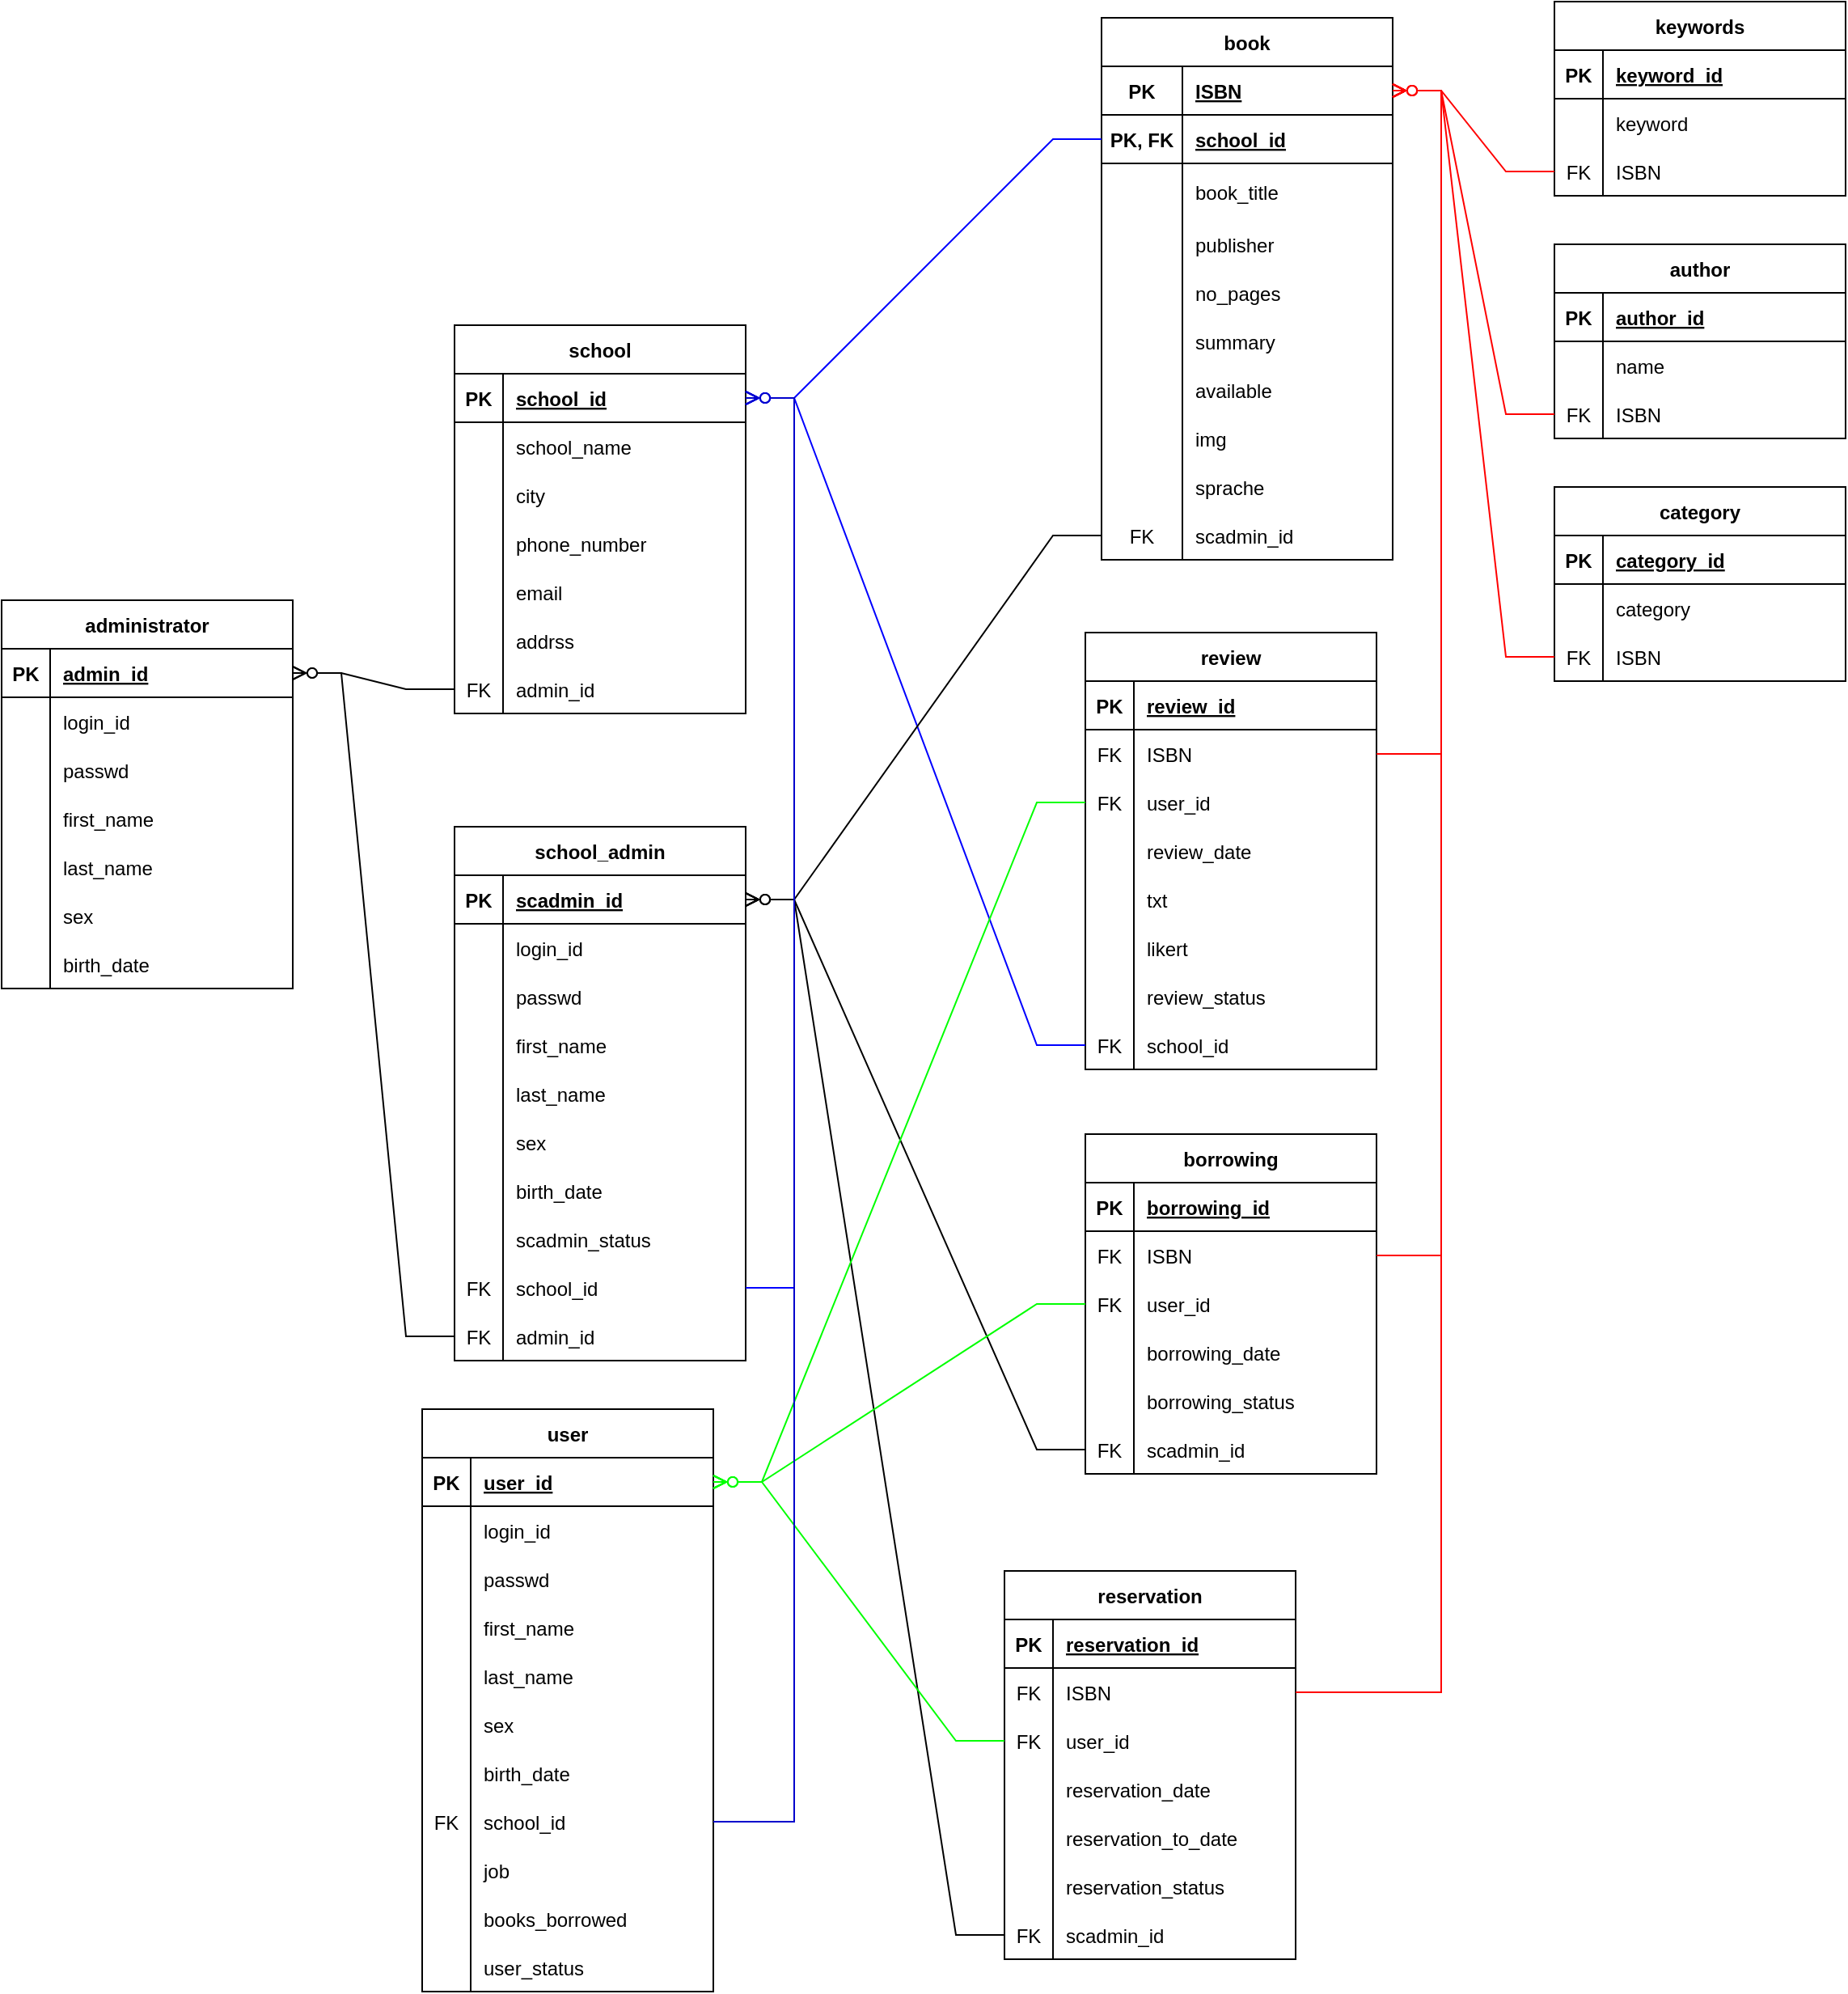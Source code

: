<mxfile version="20.8.16" type="device"><diagram id="R2lEEEUBdFMjLlhIrx00" name="Page-1"><mxGraphModel dx="2444" dy="945" grid="1" gridSize="10" guides="1" tooltips="1" connect="1" arrows="1" fold="1" page="1" pageScale="1" pageWidth="850" pageHeight="1100" math="0" shadow="0" extFonts="Permanent Marker^https://fonts.googleapis.com/css?family=Permanent+Marker"><root><mxCell id="0"/><mxCell id="1" parent="0"/><mxCell id="iwn-Y6aDsOlFqwnl6GyG-1" value="school_admin" style="shape=table;startSize=30;container=1;collapsible=1;childLayout=tableLayout;fixedRows=1;rowLines=0;fontStyle=1;align=center;resizeLast=1;" parent="1" vertex="1"><mxGeometry x="-280" y="550" width="180" height="330" as="geometry"/></mxCell><mxCell id="iwn-Y6aDsOlFqwnl6GyG-2" value="" style="shape=tableRow;horizontal=0;startSize=0;swimlaneHead=0;swimlaneBody=0;fillColor=none;collapsible=0;dropTarget=0;points=[[0,0.5],[1,0.5]];portConstraint=eastwest;top=0;left=0;right=0;bottom=1;" parent="iwn-Y6aDsOlFqwnl6GyG-1" vertex="1"><mxGeometry y="30" width="180" height="30" as="geometry"/></mxCell><mxCell id="iwn-Y6aDsOlFqwnl6GyG-3" value="PK" style="shape=partialRectangle;connectable=0;fillColor=none;top=0;left=0;bottom=0;right=0;fontStyle=1;overflow=hidden;" parent="iwn-Y6aDsOlFqwnl6GyG-2" vertex="1"><mxGeometry width="30" height="30" as="geometry"><mxRectangle width="30" height="30" as="alternateBounds"/></mxGeometry></mxCell><mxCell id="iwn-Y6aDsOlFqwnl6GyG-4" value="scadmin_id" style="shape=partialRectangle;connectable=0;fillColor=none;top=0;left=0;bottom=0;right=0;align=left;spacingLeft=6;fontStyle=5;overflow=hidden;" parent="iwn-Y6aDsOlFqwnl6GyG-2" vertex="1"><mxGeometry x="30" width="150" height="30" as="geometry"><mxRectangle width="150" height="30" as="alternateBounds"/></mxGeometry></mxCell><mxCell id="iwn-Y6aDsOlFqwnl6GyG-5" value="" style="shape=tableRow;horizontal=0;startSize=0;swimlaneHead=0;swimlaneBody=0;fillColor=none;collapsible=0;dropTarget=0;points=[[0,0.5],[1,0.5]];portConstraint=eastwest;top=0;left=0;right=0;bottom=0;" parent="iwn-Y6aDsOlFqwnl6GyG-1" vertex="1"><mxGeometry y="60" width="180" height="30" as="geometry"/></mxCell><mxCell id="iwn-Y6aDsOlFqwnl6GyG-6" value="" style="shape=partialRectangle;connectable=0;fillColor=none;top=0;left=0;bottom=0;right=0;editable=1;overflow=hidden;" parent="iwn-Y6aDsOlFqwnl6GyG-5" vertex="1"><mxGeometry width="30" height="30" as="geometry"><mxRectangle width="30" height="30" as="alternateBounds"/></mxGeometry></mxCell><mxCell id="iwn-Y6aDsOlFqwnl6GyG-7" value="login_id" style="shape=partialRectangle;connectable=0;fillColor=none;top=0;left=0;bottom=0;right=0;align=left;spacingLeft=6;overflow=hidden;" parent="iwn-Y6aDsOlFqwnl6GyG-5" vertex="1"><mxGeometry x="30" width="150" height="30" as="geometry"><mxRectangle width="150" height="30" as="alternateBounds"/></mxGeometry></mxCell><mxCell id="iwn-Y6aDsOlFqwnl6GyG-8" value="" style="shape=tableRow;horizontal=0;startSize=0;swimlaneHead=0;swimlaneBody=0;fillColor=none;collapsible=0;dropTarget=0;points=[[0,0.5],[1,0.5]];portConstraint=eastwest;top=0;left=0;right=0;bottom=0;" parent="iwn-Y6aDsOlFqwnl6GyG-1" vertex="1"><mxGeometry y="90" width="180" height="30" as="geometry"/></mxCell><mxCell id="iwn-Y6aDsOlFqwnl6GyG-9" value="" style="shape=partialRectangle;connectable=0;fillColor=none;top=0;left=0;bottom=0;right=0;editable=1;overflow=hidden;" parent="iwn-Y6aDsOlFqwnl6GyG-8" vertex="1"><mxGeometry width="30" height="30" as="geometry"><mxRectangle width="30" height="30" as="alternateBounds"/></mxGeometry></mxCell><mxCell id="iwn-Y6aDsOlFqwnl6GyG-10" value="passwd" style="shape=partialRectangle;connectable=0;fillColor=none;top=0;left=0;bottom=0;right=0;align=left;spacingLeft=6;overflow=hidden;" parent="iwn-Y6aDsOlFqwnl6GyG-8" vertex="1"><mxGeometry x="30" width="150" height="30" as="geometry"><mxRectangle width="150" height="30" as="alternateBounds"/></mxGeometry></mxCell><mxCell id="iwn-Y6aDsOlFqwnl6GyG-11" value="" style="shape=tableRow;horizontal=0;startSize=0;swimlaneHead=0;swimlaneBody=0;fillColor=none;collapsible=0;dropTarget=0;points=[[0,0.5],[1,0.5]];portConstraint=eastwest;top=0;left=0;right=0;bottom=0;" parent="iwn-Y6aDsOlFqwnl6GyG-1" vertex="1"><mxGeometry y="120" width="180" height="30" as="geometry"/></mxCell><mxCell id="iwn-Y6aDsOlFqwnl6GyG-12" value="" style="shape=partialRectangle;connectable=0;fillColor=none;top=0;left=0;bottom=0;right=0;editable=1;overflow=hidden;" parent="iwn-Y6aDsOlFqwnl6GyG-11" vertex="1"><mxGeometry width="30" height="30" as="geometry"><mxRectangle width="30" height="30" as="alternateBounds"/></mxGeometry></mxCell><mxCell id="iwn-Y6aDsOlFqwnl6GyG-13" value="first_name" style="shape=partialRectangle;connectable=0;fillColor=none;top=0;left=0;bottom=0;right=0;align=left;spacingLeft=6;overflow=hidden;" parent="iwn-Y6aDsOlFqwnl6GyG-11" vertex="1"><mxGeometry x="30" width="150" height="30" as="geometry"><mxRectangle width="150" height="30" as="alternateBounds"/></mxGeometry></mxCell><mxCell id="-1I-8yW_zrlhvMPEymHs-4" style="shape=tableRow;horizontal=0;startSize=0;swimlaneHead=0;swimlaneBody=0;fillColor=none;collapsible=0;dropTarget=0;points=[[0,0.5],[1,0.5]];portConstraint=eastwest;top=0;left=0;right=0;bottom=0;" parent="iwn-Y6aDsOlFqwnl6GyG-1" vertex="1"><mxGeometry y="150" width="180" height="30" as="geometry"/></mxCell><mxCell id="-1I-8yW_zrlhvMPEymHs-5" style="shape=partialRectangle;connectable=0;fillColor=none;top=0;left=0;bottom=0;right=0;editable=1;overflow=hidden;" parent="-1I-8yW_zrlhvMPEymHs-4" vertex="1"><mxGeometry width="30" height="30" as="geometry"><mxRectangle width="30" height="30" as="alternateBounds"/></mxGeometry></mxCell><mxCell id="-1I-8yW_zrlhvMPEymHs-6" value="last_name" style="shape=partialRectangle;connectable=0;fillColor=none;top=0;left=0;bottom=0;right=0;align=left;spacingLeft=6;overflow=hidden;" parent="-1I-8yW_zrlhvMPEymHs-4" vertex="1"><mxGeometry x="30" width="150" height="30" as="geometry"><mxRectangle width="150" height="30" as="alternateBounds"/></mxGeometry></mxCell><mxCell id="iwn-Y6aDsOlFqwnl6GyG-51" style="shape=tableRow;horizontal=0;startSize=0;swimlaneHead=0;swimlaneBody=0;fillColor=none;collapsible=0;dropTarget=0;points=[[0,0.5],[1,0.5]];portConstraint=eastwest;top=0;left=0;right=0;bottom=0;" parent="iwn-Y6aDsOlFqwnl6GyG-1" vertex="1"><mxGeometry y="180" width="180" height="30" as="geometry"/></mxCell><mxCell id="iwn-Y6aDsOlFqwnl6GyG-52" style="shape=partialRectangle;connectable=0;fillColor=none;top=0;left=0;bottom=0;right=0;editable=1;overflow=hidden;" parent="iwn-Y6aDsOlFqwnl6GyG-51" vertex="1"><mxGeometry width="30" height="30" as="geometry"><mxRectangle width="30" height="30" as="alternateBounds"/></mxGeometry></mxCell><mxCell id="iwn-Y6aDsOlFqwnl6GyG-53" value="sex" style="shape=partialRectangle;connectable=0;fillColor=none;top=0;left=0;bottom=0;right=0;align=left;spacingLeft=6;overflow=hidden;" parent="iwn-Y6aDsOlFqwnl6GyG-51" vertex="1"><mxGeometry x="30" width="150" height="30" as="geometry"><mxRectangle width="150" height="30" as="alternateBounds"/></mxGeometry></mxCell><mxCell id="iwn-Y6aDsOlFqwnl6GyG-48" style="shape=tableRow;horizontal=0;startSize=0;swimlaneHead=0;swimlaneBody=0;fillColor=none;collapsible=0;dropTarget=0;points=[[0,0.5],[1,0.5]];portConstraint=eastwest;top=0;left=0;right=0;bottom=0;" parent="iwn-Y6aDsOlFqwnl6GyG-1" vertex="1"><mxGeometry y="210" width="180" height="30" as="geometry"/></mxCell><mxCell id="iwn-Y6aDsOlFqwnl6GyG-49" style="shape=partialRectangle;connectable=0;fillColor=none;top=0;left=0;bottom=0;right=0;editable=1;overflow=hidden;" parent="iwn-Y6aDsOlFqwnl6GyG-48" vertex="1"><mxGeometry width="30" height="30" as="geometry"><mxRectangle width="30" height="30" as="alternateBounds"/></mxGeometry></mxCell><mxCell id="iwn-Y6aDsOlFqwnl6GyG-50" value="birth_date" style="shape=partialRectangle;connectable=0;fillColor=none;top=0;left=0;bottom=0;right=0;align=left;spacingLeft=6;overflow=hidden;" parent="iwn-Y6aDsOlFqwnl6GyG-48" vertex="1"><mxGeometry x="30" width="150" height="30" as="geometry"><mxRectangle width="150" height="30" as="alternateBounds"/></mxGeometry></mxCell><mxCell id="CG_ASrMBt08q4oiBTkWi-4" style="shape=tableRow;horizontal=0;startSize=0;swimlaneHead=0;swimlaneBody=0;fillColor=none;collapsible=0;dropTarget=0;points=[[0,0.5],[1,0.5]];portConstraint=eastwest;top=0;left=0;right=0;bottom=0;" parent="iwn-Y6aDsOlFqwnl6GyG-1" vertex="1"><mxGeometry y="240" width="180" height="30" as="geometry"/></mxCell><mxCell id="CG_ASrMBt08q4oiBTkWi-5" style="shape=partialRectangle;connectable=0;fillColor=none;top=0;left=0;bottom=0;right=0;editable=1;overflow=hidden;" parent="CG_ASrMBt08q4oiBTkWi-4" vertex="1"><mxGeometry width="30" height="30" as="geometry"><mxRectangle width="30" height="30" as="alternateBounds"/></mxGeometry></mxCell><mxCell id="CG_ASrMBt08q4oiBTkWi-6" value="scadmin_status" style="shape=partialRectangle;connectable=0;fillColor=none;top=0;left=0;bottom=0;right=0;align=left;spacingLeft=6;overflow=hidden;" parent="CG_ASrMBt08q4oiBTkWi-4" vertex="1"><mxGeometry x="30" width="150" height="30" as="geometry"><mxRectangle width="150" height="30" as="alternateBounds"/></mxGeometry></mxCell><mxCell id="iwn-Y6aDsOlFqwnl6GyG-45" style="shape=tableRow;horizontal=0;startSize=0;swimlaneHead=0;swimlaneBody=0;fillColor=none;collapsible=0;dropTarget=0;points=[[0,0.5],[1,0.5]];portConstraint=eastwest;top=0;left=0;right=0;bottom=0;" parent="iwn-Y6aDsOlFqwnl6GyG-1" vertex="1"><mxGeometry y="270" width="180" height="30" as="geometry"/></mxCell><mxCell id="iwn-Y6aDsOlFqwnl6GyG-46" value="FK" style="shape=partialRectangle;connectable=0;fillColor=none;top=0;left=0;bottom=0;right=0;editable=1;overflow=hidden;" parent="iwn-Y6aDsOlFqwnl6GyG-45" vertex="1"><mxGeometry width="30" height="30" as="geometry"><mxRectangle width="30" height="30" as="alternateBounds"/></mxGeometry></mxCell><mxCell id="iwn-Y6aDsOlFqwnl6GyG-47" value="school_id" style="shape=partialRectangle;connectable=0;fillColor=none;top=0;left=0;bottom=0;right=0;align=left;spacingLeft=6;overflow=hidden;" parent="iwn-Y6aDsOlFqwnl6GyG-45" vertex="1"><mxGeometry x="30" width="150" height="30" as="geometry"><mxRectangle width="150" height="30" as="alternateBounds"/></mxGeometry></mxCell><mxCell id="iwn-Y6aDsOlFqwnl6GyG-42" style="shape=tableRow;horizontal=0;startSize=0;swimlaneHead=0;swimlaneBody=0;fillColor=none;collapsible=0;dropTarget=0;points=[[0,0.5],[1,0.5]];portConstraint=eastwest;top=0;left=0;right=0;bottom=0;" parent="iwn-Y6aDsOlFqwnl6GyG-1" vertex="1"><mxGeometry y="300" width="180" height="30" as="geometry"/></mxCell><mxCell id="iwn-Y6aDsOlFqwnl6GyG-43" value="FK" style="shape=partialRectangle;connectable=0;fillColor=none;top=0;left=0;bottom=0;right=0;editable=1;overflow=hidden;" parent="iwn-Y6aDsOlFqwnl6GyG-42" vertex="1"><mxGeometry width="30" height="30" as="geometry"><mxRectangle width="30" height="30" as="alternateBounds"/></mxGeometry></mxCell><mxCell id="iwn-Y6aDsOlFqwnl6GyG-44" value="admin_id" style="shape=partialRectangle;connectable=0;fillColor=none;top=0;left=0;bottom=0;right=0;align=left;spacingLeft=6;overflow=hidden;" parent="iwn-Y6aDsOlFqwnl6GyG-42" vertex="1"><mxGeometry x="30" width="150" height="30" as="geometry"><mxRectangle width="150" height="30" as="alternateBounds"/></mxGeometry></mxCell><mxCell id="iwn-Y6aDsOlFqwnl6GyG-14" value="administrator" style="shape=table;startSize=30;container=1;collapsible=1;childLayout=tableLayout;fixedRows=1;rowLines=0;fontStyle=1;align=center;resizeLast=1;" parent="1" vertex="1"><mxGeometry x="-560" y="410" width="180" height="240" as="geometry"/></mxCell><mxCell id="iwn-Y6aDsOlFqwnl6GyG-15" value="" style="shape=tableRow;horizontal=0;startSize=0;swimlaneHead=0;swimlaneBody=0;fillColor=none;collapsible=0;dropTarget=0;points=[[0,0.5],[1,0.5]];portConstraint=eastwest;top=0;left=0;right=0;bottom=1;" parent="iwn-Y6aDsOlFqwnl6GyG-14" vertex="1"><mxGeometry y="30" width="180" height="30" as="geometry"/></mxCell><mxCell id="iwn-Y6aDsOlFqwnl6GyG-16" value="PK" style="shape=partialRectangle;connectable=0;fillColor=none;top=0;left=0;bottom=0;right=0;fontStyle=1;overflow=hidden;" parent="iwn-Y6aDsOlFqwnl6GyG-15" vertex="1"><mxGeometry width="30" height="30" as="geometry"><mxRectangle width="30" height="30" as="alternateBounds"/></mxGeometry></mxCell><mxCell id="iwn-Y6aDsOlFqwnl6GyG-17" value="admin_id" style="shape=partialRectangle;connectable=0;fillColor=none;top=0;left=0;bottom=0;right=0;align=left;spacingLeft=6;fontStyle=5;overflow=hidden;" parent="iwn-Y6aDsOlFqwnl6GyG-15" vertex="1"><mxGeometry x="30" width="150" height="30" as="geometry"><mxRectangle width="150" height="30" as="alternateBounds"/></mxGeometry></mxCell><mxCell id="iwn-Y6aDsOlFqwnl6GyG-18" value="" style="shape=tableRow;horizontal=0;startSize=0;swimlaneHead=0;swimlaneBody=0;fillColor=none;collapsible=0;dropTarget=0;points=[[0,0.5],[1,0.5]];portConstraint=eastwest;top=0;left=0;right=0;bottom=0;" parent="iwn-Y6aDsOlFqwnl6GyG-14" vertex="1"><mxGeometry y="60" width="180" height="30" as="geometry"/></mxCell><mxCell id="iwn-Y6aDsOlFqwnl6GyG-19" value="" style="shape=partialRectangle;connectable=0;fillColor=none;top=0;left=0;bottom=0;right=0;editable=1;overflow=hidden;" parent="iwn-Y6aDsOlFqwnl6GyG-18" vertex="1"><mxGeometry width="30" height="30" as="geometry"><mxRectangle width="30" height="30" as="alternateBounds"/></mxGeometry></mxCell><mxCell id="iwn-Y6aDsOlFqwnl6GyG-20" value="login_id" style="shape=partialRectangle;connectable=0;fillColor=none;top=0;left=0;bottom=0;right=0;align=left;spacingLeft=6;overflow=hidden;" parent="iwn-Y6aDsOlFqwnl6GyG-18" vertex="1"><mxGeometry x="30" width="150" height="30" as="geometry"><mxRectangle width="150" height="30" as="alternateBounds"/></mxGeometry></mxCell><mxCell id="iwn-Y6aDsOlFqwnl6GyG-21" value="" style="shape=tableRow;horizontal=0;startSize=0;swimlaneHead=0;swimlaneBody=0;fillColor=none;collapsible=0;dropTarget=0;points=[[0,0.5],[1,0.5]];portConstraint=eastwest;top=0;left=0;right=0;bottom=0;" parent="iwn-Y6aDsOlFqwnl6GyG-14" vertex="1"><mxGeometry y="90" width="180" height="30" as="geometry"/></mxCell><mxCell id="iwn-Y6aDsOlFqwnl6GyG-22" value="" style="shape=partialRectangle;connectable=0;fillColor=none;top=0;left=0;bottom=0;right=0;editable=1;overflow=hidden;" parent="iwn-Y6aDsOlFqwnl6GyG-21" vertex="1"><mxGeometry width="30" height="30" as="geometry"><mxRectangle width="30" height="30" as="alternateBounds"/></mxGeometry></mxCell><mxCell id="iwn-Y6aDsOlFqwnl6GyG-23" value="passwd" style="shape=partialRectangle;connectable=0;fillColor=none;top=0;left=0;bottom=0;right=0;align=left;spacingLeft=6;overflow=hidden;" parent="iwn-Y6aDsOlFqwnl6GyG-21" vertex="1"><mxGeometry x="30" width="150" height="30" as="geometry"><mxRectangle width="150" height="30" as="alternateBounds"/></mxGeometry></mxCell><mxCell id="iwn-Y6aDsOlFqwnl6GyG-24" value="" style="shape=tableRow;horizontal=0;startSize=0;swimlaneHead=0;swimlaneBody=0;fillColor=none;collapsible=0;dropTarget=0;points=[[0,0.5],[1,0.5]];portConstraint=eastwest;top=0;left=0;right=0;bottom=0;" parent="iwn-Y6aDsOlFqwnl6GyG-14" vertex="1"><mxGeometry y="120" width="180" height="30" as="geometry"/></mxCell><mxCell id="iwn-Y6aDsOlFqwnl6GyG-25" value="" style="shape=partialRectangle;connectable=0;fillColor=none;top=0;left=0;bottom=0;right=0;editable=1;overflow=hidden;" parent="iwn-Y6aDsOlFqwnl6GyG-24" vertex="1"><mxGeometry width="30" height="30" as="geometry"><mxRectangle width="30" height="30" as="alternateBounds"/></mxGeometry></mxCell><mxCell id="iwn-Y6aDsOlFqwnl6GyG-26" value="first_name" style="shape=partialRectangle;connectable=0;fillColor=none;top=0;left=0;bottom=0;right=0;align=left;spacingLeft=6;overflow=hidden;" parent="iwn-Y6aDsOlFqwnl6GyG-24" vertex="1"><mxGeometry x="30" width="150" height="30" as="geometry"><mxRectangle width="150" height="30" as="alternateBounds"/></mxGeometry></mxCell><mxCell id="-1I-8yW_zrlhvMPEymHs-1" style="shape=tableRow;horizontal=0;startSize=0;swimlaneHead=0;swimlaneBody=0;fillColor=none;collapsible=0;dropTarget=0;points=[[0,0.5],[1,0.5]];portConstraint=eastwest;top=0;left=0;right=0;bottom=0;" parent="iwn-Y6aDsOlFqwnl6GyG-14" vertex="1"><mxGeometry y="150" width="180" height="30" as="geometry"/></mxCell><mxCell id="-1I-8yW_zrlhvMPEymHs-2" style="shape=partialRectangle;connectable=0;fillColor=none;top=0;left=0;bottom=0;right=0;editable=1;overflow=hidden;" parent="-1I-8yW_zrlhvMPEymHs-1" vertex="1"><mxGeometry width="30" height="30" as="geometry"><mxRectangle width="30" height="30" as="alternateBounds"/></mxGeometry></mxCell><mxCell id="-1I-8yW_zrlhvMPEymHs-3" value="last_name" style="shape=partialRectangle;connectable=0;fillColor=none;top=0;left=0;bottom=0;right=0;align=left;spacingLeft=6;overflow=hidden;" parent="-1I-8yW_zrlhvMPEymHs-1" vertex="1"><mxGeometry x="30" width="150" height="30" as="geometry"><mxRectangle width="150" height="30" as="alternateBounds"/></mxGeometry></mxCell><mxCell id="iwn-Y6aDsOlFqwnl6GyG-30" style="shape=tableRow;horizontal=0;startSize=0;swimlaneHead=0;swimlaneBody=0;fillColor=none;collapsible=0;dropTarget=0;points=[[0,0.5],[1,0.5]];portConstraint=eastwest;top=0;left=0;right=0;bottom=0;" parent="iwn-Y6aDsOlFqwnl6GyG-14" vertex="1"><mxGeometry y="180" width="180" height="30" as="geometry"/></mxCell><mxCell id="iwn-Y6aDsOlFqwnl6GyG-31" style="shape=partialRectangle;connectable=0;fillColor=none;top=0;left=0;bottom=0;right=0;editable=1;overflow=hidden;" parent="iwn-Y6aDsOlFqwnl6GyG-30" vertex="1"><mxGeometry width="30" height="30" as="geometry"><mxRectangle width="30" height="30" as="alternateBounds"/></mxGeometry></mxCell><mxCell id="iwn-Y6aDsOlFqwnl6GyG-32" value="sex" style="shape=partialRectangle;connectable=0;fillColor=none;top=0;left=0;bottom=0;right=0;align=left;spacingLeft=6;overflow=hidden;" parent="iwn-Y6aDsOlFqwnl6GyG-30" vertex="1"><mxGeometry x="30" width="150" height="30" as="geometry"><mxRectangle width="150" height="30" as="alternateBounds"/></mxGeometry></mxCell><mxCell id="iwn-Y6aDsOlFqwnl6GyG-33" style="shape=tableRow;horizontal=0;startSize=0;swimlaneHead=0;swimlaneBody=0;fillColor=none;collapsible=0;dropTarget=0;points=[[0,0.5],[1,0.5]];portConstraint=eastwest;top=0;left=0;right=0;bottom=0;" parent="iwn-Y6aDsOlFqwnl6GyG-14" vertex="1"><mxGeometry y="210" width="180" height="30" as="geometry"/></mxCell><mxCell id="iwn-Y6aDsOlFqwnl6GyG-34" style="shape=partialRectangle;connectable=0;fillColor=none;top=0;left=0;bottom=0;right=0;editable=1;overflow=hidden;" parent="iwn-Y6aDsOlFqwnl6GyG-33" vertex="1"><mxGeometry width="30" height="30" as="geometry"><mxRectangle width="30" height="30" as="alternateBounds"/></mxGeometry></mxCell><mxCell id="iwn-Y6aDsOlFqwnl6GyG-35" value="birth_date" style="shape=partialRectangle;connectable=0;fillColor=none;top=0;left=0;bottom=0;right=0;align=left;spacingLeft=6;overflow=hidden;" parent="iwn-Y6aDsOlFqwnl6GyG-33" vertex="1"><mxGeometry x="30" width="150" height="30" as="geometry"><mxRectangle width="150" height="30" as="alternateBounds"/></mxGeometry></mxCell><mxCell id="iwn-Y6aDsOlFqwnl6GyG-58" value="school" style="shape=table;startSize=30;container=1;collapsible=1;childLayout=tableLayout;fixedRows=1;rowLines=0;fontStyle=1;align=center;resizeLast=1;" parent="1" vertex="1"><mxGeometry x="-280" y="240" width="180" height="240" as="geometry"><mxRectangle x="240" y="80" width="80" height="30" as="alternateBounds"/></mxGeometry></mxCell><mxCell id="iwn-Y6aDsOlFqwnl6GyG-59" value="" style="shape=tableRow;horizontal=0;startSize=0;swimlaneHead=0;swimlaneBody=0;fillColor=none;collapsible=0;dropTarget=0;points=[[0,0.5],[1,0.5]];portConstraint=eastwest;top=0;left=0;right=0;bottom=1;" parent="iwn-Y6aDsOlFqwnl6GyG-58" vertex="1"><mxGeometry y="30" width="180" height="30" as="geometry"/></mxCell><mxCell id="iwn-Y6aDsOlFqwnl6GyG-60" value="PK" style="shape=partialRectangle;connectable=0;fillColor=none;top=0;left=0;bottom=0;right=0;fontStyle=1;overflow=hidden;" parent="iwn-Y6aDsOlFqwnl6GyG-59" vertex="1"><mxGeometry width="30" height="30" as="geometry"><mxRectangle width="30" height="30" as="alternateBounds"/></mxGeometry></mxCell><mxCell id="iwn-Y6aDsOlFqwnl6GyG-61" value="school_id" style="shape=partialRectangle;connectable=0;fillColor=none;top=0;left=0;bottom=0;right=0;align=left;spacingLeft=6;fontStyle=5;overflow=hidden;" parent="iwn-Y6aDsOlFqwnl6GyG-59" vertex="1"><mxGeometry x="30" width="150" height="30" as="geometry"><mxRectangle width="150" height="30" as="alternateBounds"/></mxGeometry></mxCell><mxCell id="iwn-Y6aDsOlFqwnl6GyG-62" value="" style="shape=tableRow;horizontal=0;startSize=0;swimlaneHead=0;swimlaneBody=0;fillColor=none;collapsible=0;dropTarget=0;points=[[0,0.5],[1,0.5]];portConstraint=eastwest;top=0;left=0;right=0;bottom=0;" parent="iwn-Y6aDsOlFqwnl6GyG-58" vertex="1"><mxGeometry y="60" width="180" height="30" as="geometry"/></mxCell><mxCell id="iwn-Y6aDsOlFqwnl6GyG-63" value="" style="shape=partialRectangle;connectable=0;fillColor=none;top=0;left=0;bottom=0;right=0;editable=1;overflow=hidden;" parent="iwn-Y6aDsOlFqwnl6GyG-62" vertex="1"><mxGeometry width="30" height="30" as="geometry"><mxRectangle width="30" height="30" as="alternateBounds"/></mxGeometry></mxCell><mxCell id="iwn-Y6aDsOlFqwnl6GyG-64" value="school_name" style="shape=partialRectangle;connectable=0;fillColor=none;top=0;left=0;bottom=0;right=0;align=left;spacingLeft=6;overflow=hidden;" parent="iwn-Y6aDsOlFqwnl6GyG-62" vertex="1"><mxGeometry x="30" width="150" height="30" as="geometry"><mxRectangle width="150" height="30" as="alternateBounds"/></mxGeometry></mxCell><mxCell id="iwn-Y6aDsOlFqwnl6GyG-65" value="" style="shape=tableRow;horizontal=0;startSize=0;swimlaneHead=0;swimlaneBody=0;fillColor=none;collapsible=0;dropTarget=0;points=[[0,0.5],[1,0.5]];portConstraint=eastwest;top=0;left=0;right=0;bottom=0;" parent="iwn-Y6aDsOlFqwnl6GyG-58" vertex="1"><mxGeometry y="90" width="180" height="30" as="geometry"/></mxCell><mxCell id="iwn-Y6aDsOlFqwnl6GyG-66" value="" style="shape=partialRectangle;connectable=0;fillColor=none;top=0;left=0;bottom=0;right=0;editable=1;overflow=hidden;" parent="iwn-Y6aDsOlFqwnl6GyG-65" vertex="1"><mxGeometry width="30" height="30" as="geometry"><mxRectangle width="30" height="30" as="alternateBounds"/></mxGeometry></mxCell><mxCell id="iwn-Y6aDsOlFqwnl6GyG-67" value="city" style="shape=partialRectangle;connectable=0;fillColor=none;top=0;left=0;bottom=0;right=0;align=left;spacingLeft=6;overflow=hidden;" parent="iwn-Y6aDsOlFqwnl6GyG-65" vertex="1"><mxGeometry x="30" width="150" height="30" as="geometry"><mxRectangle width="150" height="30" as="alternateBounds"/></mxGeometry></mxCell><mxCell id="iwn-Y6aDsOlFqwnl6GyG-68" value="" style="shape=tableRow;horizontal=0;startSize=0;swimlaneHead=0;swimlaneBody=0;fillColor=none;collapsible=0;dropTarget=0;points=[[0,0.5],[1,0.5]];portConstraint=eastwest;top=0;left=0;right=0;bottom=0;" parent="iwn-Y6aDsOlFqwnl6GyG-58" vertex="1"><mxGeometry y="120" width="180" height="30" as="geometry"/></mxCell><mxCell id="iwn-Y6aDsOlFqwnl6GyG-69" value="" style="shape=partialRectangle;connectable=0;fillColor=none;top=0;left=0;bottom=0;right=0;editable=1;overflow=hidden;" parent="iwn-Y6aDsOlFqwnl6GyG-68" vertex="1"><mxGeometry width="30" height="30" as="geometry"><mxRectangle width="30" height="30" as="alternateBounds"/></mxGeometry></mxCell><mxCell id="iwn-Y6aDsOlFqwnl6GyG-70" value="phone_number" style="shape=partialRectangle;connectable=0;fillColor=none;top=0;left=0;bottom=0;right=0;align=left;spacingLeft=6;overflow=hidden;" parent="iwn-Y6aDsOlFqwnl6GyG-68" vertex="1"><mxGeometry x="30" width="150" height="30" as="geometry"><mxRectangle width="150" height="30" as="alternateBounds"/></mxGeometry></mxCell><mxCell id="iwn-Y6aDsOlFqwnl6GyG-71" style="shape=tableRow;horizontal=0;startSize=0;swimlaneHead=0;swimlaneBody=0;fillColor=none;collapsible=0;dropTarget=0;points=[[0,0.5],[1,0.5]];portConstraint=eastwest;top=0;left=0;right=0;bottom=0;" parent="iwn-Y6aDsOlFqwnl6GyG-58" vertex="1"><mxGeometry y="150" width="180" height="30" as="geometry"/></mxCell><mxCell id="iwn-Y6aDsOlFqwnl6GyG-72" style="shape=partialRectangle;connectable=0;fillColor=none;top=0;left=0;bottom=0;right=0;editable=1;overflow=hidden;" parent="iwn-Y6aDsOlFqwnl6GyG-71" vertex="1"><mxGeometry width="30" height="30" as="geometry"><mxRectangle width="30" height="30" as="alternateBounds"/></mxGeometry></mxCell><mxCell id="iwn-Y6aDsOlFqwnl6GyG-73" value="email" style="shape=partialRectangle;connectable=0;fillColor=none;top=0;left=0;bottom=0;right=0;align=left;spacingLeft=6;overflow=hidden;" parent="iwn-Y6aDsOlFqwnl6GyG-71" vertex="1"><mxGeometry x="30" width="150" height="30" as="geometry"><mxRectangle width="150" height="30" as="alternateBounds"/></mxGeometry></mxCell><mxCell id="iwn-Y6aDsOlFqwnl6GyG-74" style="shape=tableRow;horizontal=0;startSize=0;swimlaneHead=0;swimlaneBody=0;fillColor=none;collapsible=0;dropTarget=0;points=[[0,0.5],[1,0.5]];portConstraint=eastwest;top=0;left=0;right=0;bottom=0;" parent="iwn-Y6aDsOlFqwnl6GyG-58" vertex="1"><mxGeometry y="180" width="180" height="30" as="geometry"/></mxCell><mxCell id="iwn-Y6aDsOlFqwnl6GyG-75" style="shape=partialRectangle;connectable=0;fillColor=none;top=0;left=0;bottom=0;right=0;editable=1;overflow=hidden;" parent="iwn-Y6aDsOlFqwnl6GyG-74" vertex="1"><mxGeometry width="30" height="30" as="geometry"><mxRectangle width="30" height="30" as="alternateBounds"/></mxGeometry></mxCell><mxCell id="iwn-Y6aDsOlFqwnl6GyG-76" value="addrss" style="shape=partialRectangle;connectable=0;fillColor=none;top=0;left=0;bottom=0;right=0;align=left;spacingLeft=6;overflow=hidden;" parent="iwn-Y6aDsOlFqwnl6GyG-74" vertex="1"><mxGeometry x="30" width="150" height="30" as="geometry"><mxRectangle width="150" height="30" as="alternateBounds"/></mxGeometry></mxCell><mxCell id="iwn-Y6aDsOlFqwnl6GyG-77" style="shape=tableRow;horizontal=0;startSize=0;swimlaneHead=0;swimlaneBody=0;fillColor=none;collapsible=0;dropTarget=0;points=[[0,0.5],[1,0.5]];portConstraint=eastwest;top=0;left=0;right=0;bottom=0;" parent="iwn-Y6aDsOlFqwnl6GyG-58" vertex="1"><mxGeometry y="210" width="180" height="30" as="geometry"/></mxCell><mxCell id="iwn-Y6aDsOlFqwnl6GyG-78" value="FK" style="shape=partialRectangle;connectable=0;fillColor=none;top=0;left=0;bottom=0;right=0;editable=1;overflow=hidden;" parent="iwn-Y6aDsOlFqwnl6GyG-77" vertex="1"><mxGeometry width="30" height="30" as="geometry"><mxRectangle width="30" height="30" as="alternateBounds"/></mxGeometry></mxCell><mxCell id="iwn-Y6aDsOlFqwnl6GyG-79" value="admin_id" style="shape=partialRectangle;connectable=0;fillColor=none;top=0;left=0;bottom=0;right=0;align=left;spacingLeft=6;overflow=hidden;" parent="iwn-Y6aDsOlFqwnl6GyG-77" vertex="1"><mxGeometry x="30" width="150" height="30" as="geometry"><mxRectangle width="150" height="30" as="alternateBounds"/></mxGeometry></mxCell><mxCell id="iwn-Y6aDsOlFqwnl6GyG-81" value="user" style="shape=table;startSize=30;container=1;collapsible=1;childLayout=tableLayout;fixedRows=1;rowLines=0;fontStyle=1;align=center;resizeLast=1;" parent="1" vertex="1"><mxGeometry x="-300" y="910" width="180" height="360" as="geometry"/></mxCell><mxCell id="iwn-Y6aDsOlFqwnl6GyG-82" value="" style="shape=tableRow;horizontal=0;startSize=0;swimlaneHead=0;swimlaneBody=0;fillColor=none;collapsible=0;dropTarget=0;points=[[0,0.5],[1,0.5]];portConstraint=eastwest;top=0;left=0;right=0;bottom=1;" parent="iwn-Y6aDsOlFqwnl6GyG-81" vertex="1"><mxGeometry y="30" width="180" height="30" as="geometry"/></mxCell><mxCell id="iwn-Y6aDsOlFqwnl6GyG-83" value="PK" style="shape=partialRectangle;connectable=0;fillColor=none;top=0;left=0;bottom=0;right=0;fontStyle=1;overflow=hidden;" parent="iwn-Y6aDsOlFqwnl6GyG-82" vertex="1"><mxGeometry width="30" height="30" as="geometry"><mxRectangle width="30" height="30" as="alternateBounds"/></mxGeometry></mxCell><mxCell id="iwn-Y6aDsOlFqwnl6GyG-84" value="user_id" style="shape=partialRectangle;connectable=0;fillColor=none;top=0;left=0;bottom=0;right=0;align=left;spacingLeft=6;fontStyle=5;overflow=hidden;" parent="iwn-Y6aDsOlFqwnl6GyG-82" vertex="1"><mxGeometry x="30" width="150" height="30" as="geometry"><mxRectangle width="150" height="30" as="alternateBounds"/></mxGeometry></mxCell><mxCell id="iwn-Y6aDsOlFqwnl6GyG-85" value="" style="shape=tableRow;horizontal=0;startSize=0;swimlaneHead=0;swimlaneBody=0;fillColor=none;collapsible=0;dropTarget=0;points=[[0,0.5],[1,0.5]];portConstraint=eastwest;top=0;left=0;right=0;bottom=0;" parent="iwn-Y6aDsOlFqwnl6GyG-81" vertex="1"><mxGeometry y="60" width="180" height="30" as="geometry"/></mxCell><mxCell id="iwn-Y6aDsOlFqwnl6GyG-86" value="" style="shape=partialRectangle;connectable=0;fillColor=none;top=0;left=0;bottom=0;right=0;editable=1;overflow=hidden;" parent="iwn-Y6aDsOlFqwnl6GyG-85" vertex="1"><mxGeometry width="30" height="30" as="geometry"><mxRectangle width="30" height="30" as="alternateBounds"/></mxGeometry></mxCell><mxCell id="iwn-Y6aDsOlFqwnl6GyG-87" value="login_id" style="shape=partialRectangle;connectable=0;fillColor=none;top=0;left=0;bottom=0;right=0;align=left;spacingLeft=6;overflow=hidden;" parent="iwn-Y6aDsOlFqwnl6GyG-85" vertex="1"><mxGeometry x="30" width="150" height="30" as="geometry"><mxRectangle width="150" height="30" as="alternateBounds"/></mxGeometry></mxCell><mxCell id="iwn-Y6aDsOlFqwnl6GyG-88" value="" style="shape=tableRow;horizontal=0;startSize=0;swimlaneHead=0;swimlaneBody=0;fillColor=none;collapsible=0;dropTarget=0;points=[[0,0.5],[1,0.5]];portConstraint=eastwest;top=0;left=0;right=0;bottom=0;" parent="iwn-Y6aDsOlFqwnl6GyG-81" vertex="1"><mxGeometry y="90" width="180" height="30" as="geometry"/></mxCell><mxCell id="iwn-Y6aDsOlFqwnl6GyG-89" value="" style="shape=partialRectangle;connectable=0;fillColor=none;top=0;left=0;bottom=0;right=0;editable=1;overflow=hidden;" parent="iwn-Y6aDsOlFqwnl6GyG-88" vertex="1"><mxGeometry width="30" height="30" as="geometry"><mxRectangle width="30" height="30" as="alternateBounds"/></mxGeometry></mxCell><mxCell id="iwn-Y6aDsOlFqwnl6GyG-90" value="passwd" style="shape=partialRectangle;connectable=0;fillColor=none;top=0;left=0;bottom=0;right=0;align=left;spacingLeft=6;overflow=hidden;" parent="iwn-Y6aDsOlFqwnl6GyG-88" vertex="1"><mxGeometry x="30" width="150" height="30" as="geometry"><mxRectangle width="150" height="30" as="alternateBounds"/></mxGeometry></mxCell><mxCell id="iwn-Y6aDsOlFqwnl6GyG-91" value="" style="shape=tableRow;horizontal=0;startSize=0;swimlaneHead=0;swimlaneBody=0;fillColor=none;collapsible=0;dropTarget=0;points=[[0,0.5],[1,0.5]];portConstraint=eastwest;top=0;left=0;right=0;bottom=0;" parent="iwn-Y6aDsOlFqwnl6GyG-81" vertex="1"><mxGeometry y="120" width="180" height="30" as="geometry"/></mxCell><mxCell id="iwn-Y6aDsOlFqwnl6GyG-92" value="" style="shape=partialRectangle;connectable=0;fillColor=none;top=0;left=0;bottom=0;right=0;editable=1;overflow=hidden;" parent="iwn-Y6aDsOlFqwnl6GyG-91" vertex="1"><mxGeometry width="30" height="30" as="geometry"><mxRectangle width="30" height="30" as="alternateBounds"/></mxGeometry></mxCell><mxCell id="iwn-Y6aDsOlFqwnl6GyG-93" value="first_name" style="shape=partialRectangle;connectable=0;fillColor=none;top=0;left=0;bottom=0;right=0;align=left;spacingLeft=6;overflow=hidden;" parent="iwn-Y6aDsOlFqwnl6GyG-91" vertex="1"><mxGeometry x="30" width="150" height="30" as="geometry"><mxRectangle width="150" height="30" as="alternateBounds"/></mxGeometry></mxCell><mxCell id="-1I-8yW_zrlhvMPEymHs-7" style="shape=tableRow;horizontal=0;startSize=0;swimlaneHead=0;swimlaneBody=0;fillColor=none;collapsible=0;dropTarget=0;points=[[0,0.5],[1,0.5]];portConstraint=eastwest;top=0;left=0;right=0;bottom=0;" parent="iwn-Y6aDsOlFqwnl6GyG-81" vertex="1"><mxGeometry y="150" width="180" height="30" as="geometry"/></mxCell><mxCell id="-1I-8yW_zrlhvMPEymHs-8" style="shape=partialRectangle;connectable=0;fillColor=none;top=0;left=0;bottom=0;right=0;editable=1;overflow=hidden;" parent="-1I-8yW_zrlhvMPEymHs-7" vertex="1"><mxGeometry width="30" height="30" as="geometry"><mxRectangle width="30" height="30" as="alternateBounds"/></mxGeometry></mxCell><mxCell id="-1I-8yW_zrlhvMPEymHs-9" value="last_name" style="shape=partialRectangle;connectable=0;fillColor=none;top=0;left=0;bottom=0;right=0;align=left;spacingLeft=6;overflow=hidden;" parent="-1I-8yW_zrlhvMPEymHs-7" vertex="1"><mxGeometry x="30" width="150" height="30" as="geometry"><mxRectangle width="150" height="30" as="alternateBounds"/></mxGeometry></mxCell><mxCell id="ZzqFP0_hJ2-ef2w5fBWM-1" style="shape=tableRow;horizontal=0;startSize=0;swimlaneHead=0;swimlaneBody=0;fillColor=none;collapsible=0;dropTarget=0;points=[[0,0.5],[1,0.5]];portConstraint=eastwest;top=0;left=0;right=0;bottom=0;" parent="iwn-Y6aDsOlFqwnl6GyG-81" vertex="1"><mxGeometry y="180" width="180" height="30" as="geometry"/></mxCell><mxCell id="ZzqFP0_hJ2-ef2w5fBWM-2" style="shape=partialRectangle;connectable=0;fillColor=none;top=0;left=0;bottom=0;right=0;editable=1;overflow=hidden;" parent="ZzqFP0_hJ2-ef2w5fBWM-1" vertex="1"><mxGeometry width="30" height="30" as="geometry"><mxRectangle width="30" height="30" as="alternateBounds"/></mxGeometry></mxCell><mxCell id="ZzqFP0_hJ2-ef2w5fBWM-3" value="sex" style="shape=partialRectangle;connectable=0;fillColor=none;top=0;left=0;bottom=0;right=0;align=left;spacingLeft=6;overflow=hidden;" parent="ZzqFP0_hJ2-ef2w5fBWM-1" vertex="1"><mxGeometry x="30" width="150" height="30" as="geometry"><mxRectangle width="150" height="30" as="alternateBounds"/></mxGeometry></mxCell><mxCell id="iwn-Y6aDsOlFqwnl6GyG-97" style="shape=tableRow;horizontal=0;startSize=0;swimlaneHead=0;swimlaneBody=0;fillColor=none;collapsible=0;dropTarget=0;points=[[0,0.5],[1,0.5]];portConstraint=eastwest;top=0;left=0;right=0;bottom=0;" parent="iwn-Y6aDsOlFqwnl6GyG-81" vertex="1"><mxGeometry y="210" width="180" height="30" as="geometry"/></mxCell><mxCell id="iwn-Y6aDsOlFqwnl6GyG-98" style="shape=partialRectangle;connectable=0;fillColor=none;top=0;left=0;bottom=0;right=0;editable=1;overflow=hidden;" parent="iwn-Y6aDsOlFqwnl6GyG-97" vertex="1"><mxGeometry width="30" height="30" as="geometry"><mxRectangle width="30" height="30" as="alternateBounds"/></mxGeometry></mxCell><mxCell id="iwn-Y6aDsOlFqwnl6GyG-99" value="birth_date" style="shape=partialRectangle;connectable=0;fillColor=none;top=0;left=0;bottom=0;right=0;align=left;spacingLeft=6;overflow=hidden;" parent="iwn-Y6aDsOlFqwnl6GyG-97" vertex="1"><mxGeometry x="30" width="150" height="30" as="geometry"><mxRectangle width="150" height="30" as="alternateBounds"/></mxGeometry></mxCell><mxCell id="5o-reCAsxUiJrRgX3zUS-4" style="shape=tableRow;horizontal=0;startSize=0;swimlaneHead=0;swimlaneBody=0;fillColor=none;collapsible=0;dropTarget=0;points=[[0,0.5],[1,0.5]];portConstraint=eastwest;top=0;left=0;right=0;bottom=0;" parent="iwn-Y6aDsOlFqwnl6GyG-81" vertex="1"><mxGeometry y="240" width="180" height="30" as="geometry"/></mxCell><mxCell id="5o-reCAsxUiJrRgX3zUS-5" value="FK" style="shape=partialRectangle;connectable=0;fillColor=none;top=0;left=0;bottom=0;right=0;editable=1;overflow=hidden;" parent="5o-reCAsxUiJrRgX3zUS-4" vertex="1"><mxGeometry width="30" height="30" as="geometry"><mxRectangle width="30" height="30" as="alternateBounds"/></mxGeometry></mxCell><mxCell id="5o-reCAsxUiJrRgX3zUS-6" value="school_id" style="shape=partialRectangle;connectable=0;fillColor=none;top=0;left=0;bottom=0;right=0;align=left;spacingLeft=6;overflow=hidden;" parent="5o-reCAsxUiJrRgX3zUS-4" vertex="1"><mxGeometry x="30" width="150" height="30" as="geometry"><mxRectangle width="150" height="30" as="alternateBounds"/></mxGeometry></mxCell><mxCell id="iwn-Y6aDsOlFqwnl6GyG-94" style="shape=tableRow;horizontal=0;startSize=0;swimlaneHead=0;swimlaneBody=0;fillColor=none;collapsible=0;dropTarget=0;points=[[0,0.5],[1,0.5]];portConstraint=eastwest;top=0;left=0;right=0;bottom=0;" parent="iwn-Y6aDsOlFqwnl6GyG-81" vertex="1"><mxGeometry y="270" width="180" height="30" as="geometry"/></mxCell><mxCell id="iwn-Y6aDsOlFqwnl6GyG-95" style="shape=partialRectangle;connectable=0;fillColor=none;top=0;left=0;bottom=0;right=0;editable=1;overflow=hidden;" parent="iwn-Y6aDsOlFqwnl6GyG-94" vertex="1"><mxGeometry width="30" height="30" as="geometry"><mxRectangle width="30" height="30" as="alternateBounds"/></mxGeometry></mxCell><mxCell id="iwn-Y6aDsOlFqwnl6GyG-96" value="job" style="shape=partialRectangle;connectable=0;fillColor=none;top=0;left=0;bottom=0;right=0;align=left;spacingLeft=6;overflow=hidden;" parent="iwn-Y6aDsOlFqwnl6GyG-94" vertex="1"><mxGeometry x="30" width="150" height="30" as="geometry"><mxRectangle width="150" height="30" as="alternateBounds"/></mxGeometry></mxCell><mxCell id="iwn-Y6aDsOlFqwnl6GyG-109" style="shape=tableRow;horizontal=0;startSize=0;swimlaneHead=0;swimlaneBody=0;fillColor=none;collapsible=0;dropTarget=0;points=[[0,0.5],[1,0.5]];portConstraint=eastwest;top=0;left=0;right=0;bottom=0;" parent="iwn-Y6aDsOlFqwnl6GyG-81" vertex="1"><mxGeometry y="300" width="180" height="30" as="geometry"/></mxCell><mxCell id="iwn-Y6aDsOlFqwnl6GyG-110" style="shape=partialRectangle;connectable=0;fillColor=none;top=0;left=0;bottom=0;right=0;editable=1;overflow=hidden;" parent="iwn-Y6aDsOlFqwnl6GyG-109" vertex="1"><mxGeometry width="30" height="30" as="geometry"><mxRectangle width="30" height="30" as="alternateBounds"/></mxGeometry></mxCell><mxCell id="iwn-Y6aDsOlFqwnl6GyG-111" value="books_borrowed" style="shape=partialRectangle;connectable=0;fillColor=none;top=0;left=0;bottom=0;right=0;align=left;spacingLeft=6;overflow=hidden;" parent="iwn-Y6aDsOlFqwnl6GyG-109" vertex="1"><mxGeometry x="30" width="150" height="30" as="geometry"><mxRectangle width="150" height="30" as="alternateBounds"/></mxGeometry></mxCell><mxCell id="iwn-Y6aDsOlFqwnl6GyG-106" style="shape=tableRow;horizontal=0;startSize=0;swimlaneHead=0;swimlaneBody=0;fillColor=none;collapsible=0;dropTarget=0;points=[[0,0.5],[1,0.5]];portConstraint=eastwest;top=0;left=0;right=0;bottom=0;" parent="iwn-Y6aDsOlFqwnl6GyG-81" vertex="1"><mxGeometry y="330" width="180" height="30" as="geometry"/></mxCell><mxCell id="iwn-Y6aDsOlFqwnl6GyG-107" style="shape=partialRectangle;connectable=0;fillColor=none;top=0;left=0;bottom=0;right=0;editable=1;overflow=hidden;" parent="iwn-Y6aDsOlFqwnl6GyG-106" vertex="1"><mxGeometry width="30" height="30" as="geometry"><mxRectangle width="30" height="30" as="alternateBounds"/></mxGeometry></mxCell><mxCell id="iwn-Y6aDsOlFqwnl6GyG-108" value="user_status" style="shape=partialRectangle;connectable=0;fillColor=none;top=0;left=0;bottom=0;right=0;align=left;spacingLeft=6;overflow=hidden;" parent="iwn-Y6aDsOlFqwnl6GyG-106" vertex="1"><mxGeometry x="30" width="150" height="30" as="geometry"><mxRectangle width="150" height="30" as="alternateBounds"/></mxGeometry></mxCell><mxCell id="iwn-Y6aDsOlFqwnl6GyG-112" value="review" style="shape=table;startSize=30;container=1;collapsible=1;childLayout=tableLayout;fixedRows=1;rowLines=0;fontStyle=1;align=center;resizeLast=1;" parent="1" vertex="1"><mxGeometry x="110" y="430" width="180" height="270" as="geometry"/></mxCell><mxCell id="iwn-Y6aDsOlFqwnl6GyG-113" value="" style="shape=tableRow;horizontal=0;startSize=0;swimlaneHead=0;swimlaneBody=0;fillColor=none;collapsible=0;dropTarget=0;points=[[0,0.5],[1,0.5]];portConstraint=eastwest;top=0;left=0;right=0;bottom=1;" parent="iwn-Y6aDsOlFqwnl6GyG-112" vertex="1"><mxGeometry y="30" width="180" height="30" as="geometry"/></mxCell><mxCell id="iwn-Y6aDsOlFqwnl6GyG-114" value="PK" style="shape=partialRectangle;connectable=0;fillColor=none;top=0;left=0;bottom=0;right=0;fontStyle=1;overflow=hidden;" parent="iwn-Y6aDsOlFqwnl6GyG-113" vertex="1"><mxGeometry width="30" height="30" as="geometry"><mxRectangle width="30" height="30" as="alternateBounds"/></mxGeometry></mxCell><mxCell id="iwn-Y6aDsOlFqwnl6GyG-115" value="review_id" style="shape=partialRectangle;connectable=0;fillColor=none;top=0;left=0;bottom=0;right=0;align=left;spacingLeft=6;fontStyle=5;overflow=hidden;" parent="iwn-Y6aDsOlFqwnl6GyG-113" vertex="1"><mxGeometry x="30" width="150" height="30" as="geometry"><mxRectangle width="150" height="30" as="alternateBounds"/></mxGeometry></mxCell><mxCell id="iwn-Y6aDsOlFqwnl6GyG-116" value="" style="shape=tableRow;horizontal=0;startSize=0;swimlaneHead=0;swimlaneBody=0;fillColor=none;collapsible=0;dropTarget=0;points=[[0,0.5],[1,0.5]];portConstraint=eastwest;top=0;left=0;right=0;bottom=0;" parent="iwn-Y6aDsOlFqwnl6GyG-112" vertex="1"><mxGeometry y="60" width="180" height="30" as="geometry"/></mxCell><mxCell id="iwn-Y6aDsOlFqwnl6GyG-117" value="FK" style="shape=partialRectangle;connectable=0;fillColor=none;top=0;left=0;bottom=0;right=0;editable=1;overflow=hidden;" parent="iwn-Y6aDsOlFqwnl6GyG-116" vertex="1"><mxGeometry width="30" height="30" as="geometry"><mxRectangle width="30" height="30" as="alternateBounds"/></mxGeometry></mxCell><mxCell id="iwn-Y6aDsOlFqwnl6GyG-118" value="ISBN" style="shape=partialRectangle;connectable=0;fillColor=none;top=0;left=0;bottom=0;right=0;align=left;spacingLeft=6;overflow=hidden;" parent="iwn-Y6aDsOlFqwnl6GyG-116" vertex="1"><mxGeometry x="30" width="150" height="30" as="geometry"><mxRectangle width="150" height="30" as="alternateBounds"/></mxGeometry></mxCell><mxCell id="iwn-Y6aDsOlFqwnl6GyG-119" value="" style="shape=tableRow;horizontal=0;startSize=0;swimlaneHead=0;swimlaneBody=0;fillColor=none;collapsible=0;dropTarget=0;points=[[0,0.5],[1,0.5]];portConstraint=eastwest;top=0;left=0;right=0;bottom=0;" parent="iwn-Y6aDsOlFqwnl6GyG-112" vertex="1"><mxGeometry y="90" width="180" height="30" as="geometry"/></mxCell><mxCell id="iwn-Y6aDsOlFqwnl6GyG-120" value="FK" style="shape=partialRectangle;connectable=0;fillColor=none;top=0;left=0;bottom=0;right=0;editable=1;overflow=hidden;" parent="iwn-Y6aDsOlFqwnl6GyG-119" vertex="1"><mxGeometry width="30" height="30" as="geometry"><mxRectangle width="30" height="30" as="alternateBounds"/></mxGeometry></mxCell><mxCell id="iwn-Y6aDsOlFqwnl6GyG-121" value="user_id" style="shape=partialRectangle;connectable=0;fillColor=none;top=0;left=0;bottom=0;right=0;align=left;spacingLeft=6;overflow=hidden;" parent="iwn-Y6aDsOlFqwnl6GyG-119" vertex="1"><mxGeometry x="30" width="150" height="30" as="geometry"><mxRectangle width="150" height="30" as="alternateBounds"/></mxGeometry></mxCell><mxCell id="iwn-Y6aDsOlFqwnl6GyG-122" value="" style="shape=tableRow;horizontal=0;startSize=0;swimlaneHead=0;swimlaneBody=0;fillColor=none;collapsible=0;dropTarget=0;points=[[0,0.5],[1,0.5]];portConstraint=eastwest;top=0;left=0;right=0;bottom=0;" parent="iwn-Y6aDsOlFqwnl6GyG-112" vertex="1"><mxGeometry y="120" width="180" height="30" as="geometry"/></mxCell><mxCell id="iwn-Y6aDsOlFqwnl6GyG-123" value="" style="shape=partialRectangle;connectable=0;fillColor=none;top=0;left=0;bottom=0;right=0;editable=1;overflow=hidden;" parent="iwn-Y6aDsOlFqwnl6GyG-122" vertex="1"><mxGeometry width="30" height="30" as="geometry"><mxRectangle width="30" height="30" as="alternateBounds"/></mxGeometry></mxCell><mxCell id="iwn-Y6aDsOlFqwnl6GyG-124" value="review_date" style="shape=partialRectangle;connectable=0;fillColor=none;top=0;left=0;bottom=0;right=0;align=left;spacingLeft=6;overflow=hidden;" parent="iwn-Y6aDsOlFqwnl6GyG-122" vertex="1"><mxGeometry x="30" width="150" height="30" as="geometry"><mxRectangle width="150" height="30" as="alternateBounds"/></mxGeometry></mxCell><mxCell id="iwn-Y6aDsOlFqwnl6GyG-125" style="shape=tableRow;horizontal=0;startSize=0;swimlaneHead=0;swimlaneBody=0;fillColor=none;collapsible=0;dropTarget=0;points=[[0,0.5],[1,0.5]];portConstraint=eastwest;top=0;left=0;right=0;bottom=0;" parent="iwn-Y6aDsOlFqwnl6GyG-112" vertex="1"><mxGeometry y="150" width="180" height="30" as="geometry"/></mxCell><mxCell id="iwn-Y6aDsOlFqwnl6GyG-126" style="shape=partialRectangle;connectable=0;fillColor=none;top=0;left=0;bottom=0;right=0;editable=1;overflow=hidden;" parent="iwn-Y6aDsOlFqwnl6GyG-125" vertex="1"><mxGeometry width="30" height="30" as="geometry"><mxRectangle width="30" height="30" as="alternateBounds"/></mxGeometry></mxCell><mxCell id="iwn-Y6aDsOlFqwnl6GyG-127" value="txt" style="shape=partialRectangle;connectable=0;fillColor=none;top=0;left=0;bottom=0;right=0;align=left;spacingLeft=6;overflow=hidden;" parent="iwn-Y6aDsOlFqwnl6GyG-125" vertex="1"><mxGeometry x="30" width="150" height="30" as="geometry"><mxRectangle width="150" height="30" as="alternateBounds"/></mxGeometry></mxCell><mxCell id="iwn-Y6aDsOlFqwnl6GyG-128" style="shape=tableRow;horizontal=0;startSize=0;swimlaneHead=0;swimlaneBody=0;fillColor=none;collapsible=0;dropTarget=0;points=[[0,0.5],[1,0.5]];portConstraint=eastwest;top=0;left=0;right=0;bottom=0;" parent="iwn-Y6aDsOlFqwnl6GyG-112" vertex="1"><mxGeometry y="180" width="180" height="30" as="geometry"/></mxCell><mxCell id="iwn-Y6aDsOlFqwnl6GyG-129" style="shape=partialRectangle;connectable=0;fillColor=none;top=0;left=0;bottom=0;right=0;editable=1;overflow=hidden;" parent="iwn-Y6aDsOlFqwnl6GyG-128" vertex="1"><mxGeometry width="30" height="30" as="geometry"><mxRectangle width="30" height="30" as="alternateBounds"/></mxGeometry></mxCell><mxCell id="iwn-Y6aDsOlFqwnl6GyG-130" value="likert" style="shape=partialRectangle;connectable=0;fillColor=none;top=0;left=0;bottom=0;right=0;align=left;spacingLeft=6;overflow=hidden;" parent="iwn-Y6aDsOlFqwnl6GyG-128" vertex="1"><mxGeometry x="30" width="150" height="30" as="geometry"><mxRectangle width="150" height="30" as="alternateBounds"/></mxGeometry></mxCell><mxCell id="iwn-Y6aDsOlFqwnl6GyG-131" style="shape=tableRow;horizontal=0;startSize=0;swimlaneHead=0;swimlaneBody=0;fillColor=none;collapsible=0;dropTarget=0;points=[[0,0.5],[1,0.5]];portConstraint=eastwest;top=0;left=0;right=0;bottom=0;" parent="iwn-Y6aDsOlFqwnl6GyG-112" vertex="1"><mxGeometry y="210" width="180" height="30" as="geometry"/></mxCell><mxCell id="iwn-Y6aDsOlFqwnl6GyG-132" style="shape=partialRectangle;connectable=0;fillColor=none;top=0;left=0;bottom=0;right=0;editable=1;overflow=hidden;" parent="iwn-Y6aDsOlFqwnl6GyG-131" vertex="1"><mxGeometry width="30" height="30" as="geometry"><mxRectangle width="30" height="30" as="alternateBounds"/></mxGeometry></mxCell><mxCell id="iwn-Y6aDsOlFqwnl6GyG-133" value="review_status" style="shape=partialRectangle;connectable=0;fillColor=none;top=0;left=0;bottom=0;right=0;align=left;spacingLeft=6;overflow=hidden;" parent="iwn-Y6aDsOlFqwnl6GyG-131" vertex="1"><mxGeometry x="30" width="150" height="30" as="geometry"><mxRectangle width="150" height="30" as="alternateBounds"/></mxGeometry></mxCell><mxCell id="QDQq3iAVrA7-cTjGg0t7-1" style="shape=tableRow;horizontal=0;startSize=0;swimlaneHead=0;swimlaneBody=0;fillColor=none;collapsible=0;dropTarget=0;points=[[0,0.5],[1,0.5]];portConstraint=eastwest;top=0;left=0;right=0;bottom=0;" parent="iwn-Y6aDsOlFqwnl6GyG-112" vertex="1"><mxGeometry y="240" width="180" height="30" as="geometry"/></mxCell><mxCell id="QDQq3iAVrA7-cTjGg0t7-2" value="FK" style="shape=partialRectangle;connectable=0;fillColor=none;top=0;left=0;bottom=0;right=0;editable=1;overflow=hidden;" parent="QDQq3iAVrA7-cTjGg0t7-1" vertex="1"><mxGeometry width="30" height="30" as="geometry"><mxRectangle width="30" height="30" as="alternateBounds"/></mxGeometry></mxCell><mxCell id="QDQq3iAVrA7-cTjGg0t7-3" value="school_id" style="shape=partialRectangle;connectable=0;fillColor=none;top=0;left=0;bottom=0;right=0;align=left;spacingLeft=6;overflow=hidden;" parent="QDQq3iAVrA7-cTjGg0t7-1" vertex="1"><mxGeometry x="30" width="150" height="30" as="geometry"><mxRectangle width="150" height="30" as="alternateBounds"/></mxGeometry></mxCell><mxCell id="iwn-Y6aDsOlFqwnl6GyG-145" value="book" style="shape=table;startSize=30;container=1;collapsible=1;childLayout=tableLayout;fixedRows=1;rowLines=0;fontStyle=1;align=center;resizeLast=1;" parent="1" vertex="1"><mxGeometry x="120" y="50" width="180" height="335" as="geometry"/></mxCell><mxCell id="iwn-Y6aDsOlFqwnl6GyG-146" value="" style="shape=tableRow;horizontal=0;startSize=0;swimlaneHead=0;swimlaneBody=0;fillColor=none;collapsible=0;dropTarget=0;points=[[0,0.5],[1,0.5]];portConstraint=eastwest;top=0;left=0;right=0;bottom=1;" parent="iwn-Y6aDsOlFqwnl6GyG-145" vertex="1"><mxGeometry y="30" width="180" height="30" as="geometry"/></mxCell><mxCell id="iwn-Y6aDsOlFqwnl6GyG-147" value="PK" style="shape=partialRectangle;connectable=0;fillColor=none;top=0;left=0;bottom=0;right=0;fontStyle=1;overflow=hidden;" parent="iwn-Y6aDsOlFqwnl6GyG-146" vertex="1"><mxGeometry width="50" height="30" as="geometry"><mxRectangle width="50" height="30" as="alternateBounds"/></mxGeometry></mxCell><mxCell id="iwn-Y6aDsOlFqwnl6GyG-148" value="ISBN" style="shape=partialRectangle;connectable=0;fillColor=none;top=0;left=0;bottom=0;right=0;align=left;spacingLeft=6;fontStyle=5;overflow=hidden;" parent="iwn-Y6aDsOlFqwnl6GyG-146" vertex="1"><mxGeometry x="50" width="130" height="30" as="geometry"><mxRectangle width="130" height="30" as="alternateBounds"/></mxGeometry></mxCell><mxCell id="FxGOjjh5IKITMQcLOn0E-1" style="shape=tableRow;horizontal=0;startSize=0;swimlaneHead=0;swimlaneBody=0;fillColor=none;collapsible=0;dropTarget=0;points=[[0,0.5],[1,0.5]];portConstraint=eastwest;top=0;left=0;right=0;bottom=1;" parent="iwn-Y6aDsOlFqwnl6GyG-145" vertex="1"><mxGeometry y="60" width="180" height="30" as="geometry"/></mxCell><mxCell id="FxGOjjh5IKITMQcLOn0E-2" value="PK, FK" style="shape=partialRectangle;connectable=0;fillColor=none;top=0;left=0;bottom=0;right=0;fontStyle=1;overflow=hidden;" parent="FxGOjjh5IKITMQcLOn0E-1" vertex="1"><mxGeometry width="50" height="30" as="geometry"><mxRectangle width="50" height="30" as="alternateBounds"/></mxGeometry></mxCell><mxCell id="FxGOjjh5IKITMQcLOn0E-3" value="school_id" style="shape=partialRectangle;connectable=0;fillColor=none;top=0;left=0;bottom=0;right=0;align=left;spacingLeft=6;fontStyle=5;overflow=hidden;" parent="FxGOjjh5IKITMQcLOn0E-1" vertex="1"><mxGeometry x="50" width="130" height="30" as="geometry"><mxRectangle width="130" height="30" as="alternateBounds"/></mxGeometry></mxCell><mxCell id="iwn-Y6aDsOlFqwnl6GyG-149" value="" style="shape=tableRow;horizontal=0;startSize=0;swimlaneHead=0;swimlaneBody=0;fillColor=none;collapsible=0;dropTarget=0;points=[[0,0.5],[1,0.5]];portConstraint=eastwest;top=0;left=0;right=0;bottom=0;" parent="iwn-Y6aDsOlFqwnl6GyG-145" vertex="1"><mxGeometry y="90" width="180" height="35" as="geometry"/></mxCell><mxCell id="iwn-Y6aDsOlFqwnl6GyG-150" value="" style="shape=partialRectangle;connectable=0;fillColor=none;top=0;left=0;bottom=0;right=0;editable=1;overflow=hidden;" parent="iwn-Y6aDsOlFqwnl6GyG-149" vertex="1"><mxGeometry width="50" height="35" as="geometry"><mxRectangle width="50" height="35" as="alternateBounds"/></mxGeometry></mxCell><mxCell id="iwn-Y6aDsOlFqwnl6GyG-151" value="book_title" style="shape=partialRectangle;connectable=0;fillColor=none;top=0;left=0;bottom=0;right=0;align=left;spacingLeft=6;overflow=hidden;" parent="iwn-Y6aDsOlFqwnl6GyG-149" vertex="1"><mxGeometry x="50" width="130" height="35" as="geometry"><mxRectangle width="130" height="35" as="alternateBounds"/></mxGeometry></mxCell><mxCell id="iwn-Y6aDsOlFqwnl6GyG-152" value="" style="shape=tableRow;horizontal=0;startSize=0;swimlaneHead=0;swimlaneBody=0;fillColor=none;collapsible=0;dropTarget=0;points=[[0,0.5],[1,0.5]];portConstraint=eastwest;top=0;left=0;right=0;bottom=0;" parent="iwn-Y6aDsOlFqwnl6GyG-145" vertex="1"><mxGeometry y="125" width="180" height="30" as="geometry"/></mxCell><mxCell id="iwn-Y6aDsOlFqwnl6GyG-153" value="" style="shape=partialRectangle;connectable=0;fillColor=none;top=0;left=0;bottom=0;right=0;editable=1;overflow=hidden;" parent="iwn-Y6aDsOlFqwnl6GyG-152" vertex="1"><mxGeometry width="50" height="30" as="geometry"><mxRectangle width="50" height="30" as="alternateBounds"/></mxGeometry></mxCell><mxCell id="iwn-Y6aDsOlFqwnl6GyG-154" value="publisher" style="shape=partialRectangle;connectable=0;fillColor=none;top=0;left=0;bottom=0;right=0;align=left;spacingLeft=6;overflow=hidden;" parent="iwn-Y6aDsOlFqwnl6GyG-152" vertex="1"><mxGeometry x="50" width="130" height="30" as="geometry"><mxRectangle width="130" height="30" as="alternateBounds"/></mxGeometry></mxCell><mxCell id="iwn-Y6aDsOlFqwnl6GyG-155" value="" style="shape=tableRow;horizontal=0;startSize=0;swimlaneHead=0;swimlaneBody=0;fillColor=none;collapsible=0;dropTarget=0;points=[[0,0.5],[1,0.5]];portConstraint=eastwest;top=0;left=0;right=0;bottom=0;" parent="iwn-Y6aDsOlFqwnl6GyG-145" vertex="1"><mxGeometry y="155" width="180" height="30" as="geometry"/></mxCell><mxCell id="iwn-Y6aDsOlFqwnl6GyG-156" value="" style="shape=partialRectangle;connectable=0;fillColor=none;top=0;left=0;bottom=0;right=0;editable=1;overflow=hidden;" parent="iwn-Y6aDsOlFqwnl6GyG-155" vertex="1"><mxGeometry width="50" height="30" as="geometry"><mxRectangle width="50" height="30" as="alternateBounds"/></mxGeometry></mxCell><mxCell id="iwn-Y6aDsOlFqwnl6GyG-157" value="no_pages" style="shape=partialRectangle;connectable=0;fillColor=none;top=0;left=0;bottom=0;right=0;align=left;spacingLeft=6;overflow=hidden;" parent="iwn-Y6aDsOlFqwnl6GyG-155" vertex="1"><mxGeometry x="50" width="130" height="30" as="geometry"><mxRectangle width="130" height="30" as="alternateBounds"/></mxGeometry></mxCell><mxCell id="iwn-Y6aDsOlFqwnl6GyG-158" style="shape=tableRow;horizontal=0;startSize=0;swimlaneHead=0;swimlaneBody=0;fillColor=none;collapsible=0;dropTarget=0;points=[[0,0.5],[1,0.5]];portConstraint=eastwest;top=0;left=0;right=0;bottom=0;" parent="iwn-Y6aDsOlFqwnl6GyG-145" vertex="1"><mxGeometry y="185" width="180" height="30" as="geometry"/></mxCell><mxCell id="iwn-Y6aDsOlFqwnl6GyG-159" style="shape=partialRectangle;connectable=0;fillColor=none;top=0;left=0;bottom=0;right=0;editable=1;overflow=hidden;" parent="iwn-Y6aDsOlFqwnl6GyG-158" vertex="1"><mxGeometry width="50" height="30" as="geometry"><mxRectangle width="50" height="30" as="alternateBounds"/></mxGeometry></mxCell><mxCell id="iwn-Y6aDsOlFqwnl6GyG-160" value="summary" style="shape=partialRectangle;connectable=0;fillColor=none;top=0;left=0;bottom=0;right=0;align=left;spacingLeft=6;overflow=hidden;" parent="iwn-Y6aDsOlFqwnl6GyG-158" vertex="1"><mxGeometry x="50" width="130" height="30" as="geometry"><mxRectangle width="130" height="30" as="alternateBounds"/></mxGeometry></mxCell><mxCell id="iwn-Y6aDsOlFqwnl6GyG-161" style="shape=tableRow;horizontal=0;startSize=0;swimlaneHead=0;swimlaneBody=0;fillColor=none;collapsible=0;dropTarget=0;points=[[0,0.5],[1,0.5]];portConstraint=eastwest;top=0;left=0;right=0;bottom=0;" parent="iwn-Y6aDsOlFqwnl6GyG-145" vertex="1"><mxGeometry y="215" width="180" height="30" as="geometry"/></mxCell><mxCell id="iwn-Y6aDsOlFqwnl6GyG-162" style="shape=partialRectangle;connectable=0;fillColor=none;top=0;left=0;bottom=0;right=0;editable=1;overflow=hidden;" parent="iwn-Y6aDsOlFqwnl6GyG-161" vertex="1"><mxGeometry width="50" height="30" as="geometry"><mxRectangle width="50" height="30" as="alternateBounds"/></mxGeometry></mxCell><mxCell id="iwn-Y6aDsOlFqwnl6GyG-163" value="available" style="shape=partialRectangle;connectable=0;fillColor=none;top=0;left=0;bottom=0;right=0;align=left;spacingLeft=6;overflow=hidden;" parent="iwn-Y6aDsOlFqwnl6GyG-161" vertex="1"><mxGeometry x="50" width="130" height="30" as="geometry"><mxRectangle width="130" height="30" as="alternateBounds"/></mxGeometry></mxCell><mxCell id="iwn-Y6aDsOlFqwnl6GyG-164" style="shape=tableRow;horizontal=0;startSize=0;swimlaneHead=0;swimlaneBody=0;fillColor=none;collapsible=0;dropTarget=0;points=[[0,0.5],[1,0.5]];portConstraint=eastwest;top=0;left=0;right=0;bottom=0;" parent="iwn-Y6aDsOlFqwnl6GyG-145" vertex="1"><mxGeometry y="245" width="180" height="30" as="geometry"/></mxCell><mxCell id="iwn-Y6aDsOlFqwnl6GyG-165" style="shape=partialRectangle;connectable=0;fillColor=none;top=0;left=0;bottom=0;right=0;editable=1;overflow=hidden;" parent="iwn-Y6aDsOlFqwnl6GyG-164" vertex="1"><mxGeometry width="50" height="30" as="geometry"><mxRectangle width="50" height="30" as="alternateBounds"/></mxGeometry></mxCell><mxCell id="iwn-Y6aDsOlFqwnl6GyG-166" value="img" style="shape=partialRectangle;connectable=0;fillColor=none;top=0;left=0;bottom=0;right=0;align=left;spacingLeft=6;overflow=hidden;" parent="iwn-Y6aDsOlFqwnl6GyG-164" vertex="1"><mxGeometry x="50" width="130" height="30" as="geometry"><mxRectangle width="130" height="30" as="alternateBounds"/></mxGeometry></mxCell><mxCell id="iwn-Y6aDsOlFqwnl6GyG-167" style="shape=tableRow;horizontal=0;startSize=0;swimlaneHead=0;swimlaneBody=0;fillColor=none;collapsible=0;dropTarget=0;points=[[0,0.5],[1,0.5]];portConstraint=eastwest;top=0;left=0;right=0;bottom=0;" parent="iwn-Y6aDsOlFqwnl6GyG-145" vertex="1"><mxGeometry y="275" width="180" height="30" as="geometry"/></mxCell><mxCell id="iwn-Y6aDsOlFqwnl6GyG-168" style="shape=partialRectangle;connectable=0;fillColor=none;top=0;left=0;bottom=0;right=0;editable=1;overflow=hidden;" parent="iwn-Y6aDsOlFqwnl6GyG-167" vertex="1"><mxGeometry width="50" height="30" as="geometry"><mxRectangle width="50" height="30" as="alternateBounds"/></mxGeometry></mxCell><mxCell id="iwn-Y6aDsOlFqwnl6GyG-169" value="sprache" style="shape=partialRectangle;connectable=0;fillColor=none;top=0;left=0;bottom=0;right=0;align=left;spacingLeft=6;overflow=hidden;" parent="iwn-Y6aDsOlFqwnl6GyG-167" vertex="1"><mxGeometry x="50" width="130" height="30" as="geometry"><mxRectangle width="130" height="30" as="alternateBounds"/></mxGeometry></mxCell><mxCell id="QDQq3iAVrA7-cTjGg0t7-20" style="shape=tableRow;horizontal=0;startSize=0;swimlaneHead=0;swimlaneBody=0;fillColor=none;collapsible=0;dropTarget=0;points=[[0,0.5],[1,0.5]];portConstraint=eastwest;top=0;left=0;right=0;bottom=0;" parent="iwn-Y6aDsOlFqwnl6GyG-145" vertex="1"><mxGeometry y="305" width="180" height="30" as="geometry"/></mxCell><mxCell id="QDQq3iAVrA7-cTjGg0t7-21" value="FK" style="shape=partialRectangle;connectable=0;fillColor=none;top=0;left=0;bottom=0;right=0;editable=1;overflow=hidden;" parent="QDQq3iAVrA7-cTjGg0t7-20" vertex="1"><mxGeometry width="50" height="30" as="geometry"><mxRectangle width="50" height="30" as="alternateBounds"/></mxGeometry></mxCell><mxCell id="QDQq3iAVrA7-cTjGg0t7-22" value="scadmin_id" style="shape=partialRectangle;connectable=0;fillColor=none;top=0;left=0;bottom=0;right=0;align=left;spacingLeft=6;overflow=hidden;" parent="QDQq3iAVrA7-cTjGg0t7-20" vertex="1"><mxGeometry x="50" width="130" height="30" as="geometry"><mxRectangle width="130" height="30" as="alternateBounds"/></mxGeometry></mxCell><mxCell id="iwn-Y6aDsOlFqwnl6GyG-179" value="author" style="shape=table;startSize=30;container=1;collapsible=1;childLayout=tableLayout;fixedRows=1;rowLines=0;fontStyle=1;align=center;resizeLast=1;" parent="1" vertex="1"><mxGeometry x="400" y="190" width="180" height="120" as="geometry"/></mxCell><mxCell id="iwn-Y6aDsOlFqwnl6GyG-180" value="" style="shape=tableRow;horizontal=0;startSize=0;swimlaneHead=0;swimlaneBody=0;fillColor=none;collapsible=0;dropTarget=0;points=[[0,0.5],[1,0.5]];portConstraint=eastwest;top=0;left=0;right=0;bottom=1;" parent="iwn-Y6aDsOlFqwnl6GyG-179" vertex="1"><mxGeometry y="30" width="180" height="30" as="geometry"/></mxCell><mxCell id="iwn-Y6aDsOlFqwnl6GyG-181" value="PK" style="shape=partialRectangle;connectable=0;fillColor=none;top=0;left=0;bottom=0;right=0;fontStyle=1;overflow=hidden;" parent="iwn-Y6aDsOlFqwnl6GyG-180" vertex="1"><mxGeometry width="30" height="30" as="geometry"><mxRectangle width="30" height="30" as="alternateBounds"/></mxGeometry></mxCell><mxCell id="iwn-Y6aDsOlFqwnl6GyG-182" value="author_id" style="shape=partialRectangle;connectable=0;fillColor=none;top=0;left=0;bottom=0;right=0;align=left;spacingLeft=6;fontStyle=5;overflow=hidden;" parent="iwn-Y6aDsOlFqwnl6GyG-180" vertex="1"><mxGeometry x="30" width="150" height="30" as="geometry"><mxRectangle width="150" height="30" as="alternateBounds"/></mxGeometry></mxCell><mxCell id="iwn-Y6aDsOlFqwnl6GyG-183" value="" style="shape=tableRow;horizontal=0;startSize=0;swimlaneHead=0;swimlaneBody=0;fillColor=none;collapsible=0;dropTarget=0;points=[[0,0.5],[1,0.5]];portConstraint=eastwest;top=0;left=0;right=0;bottom=0;" parent="iwn-Y6aDsOlFqwnl6GyG-179" vertex="1"><mxGeometry y="60" width="180" height="30" as="geometry"/></mxCell><mxCell id="iwn-Y6aDsOlFqwnl6GyG-184" value="" style="shape=partialRectangle;connectable=0;fillColor=none;top=0;left=0;bottom=0;right=0;editable=1;overflow=hidden;" parent="iwn-Y6aDsOlFqwnl6GyG-183" vertex="1"><mxGeometry width="30" height="30" as="geometry"><mxRectangle width="30" height="30" as="alternateBounds"/></mxGeometry></mxCell><mxCell id="iwn-Y6aDsOlFqwnl6GyG-185" value="name" style="shape=partialRectangle;connectable=0;fillColor=none;top=0;left=0;bottom=0;right=0;align=left;spacingLeft=6;overflow=hidden;" parent="iwn-Y6aDsOlFqwnl6GyG-183" vertex="1"><mxGeometry x="30" width="150" height="30" as="geometry"><mxRectangle width="150" height="30" as="alternateBounds"/></mxGeometry></mxCell><mxCell id="iwn-Y6aDsOlFqwnl6GyG-189" value="" style="shape=tableRow;horizontal=0;startSize=0;swimlaneHead=0;swimlaneBody=0;fillColor=none;collapsible=0;dropTarget=0;points=[[0,0.5],[1,0.5]];portConstraint=eastwest;top=0;left=0;right=0;bottom=0;" parent="iwn-Y6aDsOlFqwnl6GyG-179" vertex="1"><mxGeometry y="90" width="180" height="30" as="geometry"/></mxCell><mxCell id="iwn-Y6aDsOlFqwnl6GyG-190" value="FK" style="shape=partialRectangle;connectable=0;fillColor=none;top=0;left=0;bottom=0;right=0;editable=1;overflow=hidden;" parent="iwn-Y6aDsOlFqwnl6GyG-189" vertex="1"><mxGeometry width="30" height="30" as="geometry"><mxRectangle width="30" height="30" as="alternateBounds"/></mxGeometry></mxCell><mxCell id="iwn-Y6aDsOlFqwnl6GyG-191" value="ISBN" style="shape=partialRectangle;connectable=0;fillColor=none;top=0;left=0;bottom=0;right=0;align=left;spacingLeft=6;overflow=hidden;" parent="iwn-Y6aDsOlFqwnl6GyG-189" vertex="1"><mxGeometry x="30" width="150" height="30" as="geometry"><mxRectangle width="150" height="30" as="alternateBounds"/></mxGeometry></mxCell><mxCell id="iwn-Y6aDsOlFqwnl6GyG-192" value="category" style="shape=table;startSize=30;container=1;collapsible=1;childLayout=tableLayout;fixedRows=1;rowLines=0;fontStyle=1;align=center;resizeLast=1;" parent="1" vertex="1"><mxGeometry x="400" y="340" width="180" height="120" as="geometry"/></mxCell><mxCell id="iwn-Y6aDsOlFqwnl6GyG-193" value="" style="shape=tableRow;horizontal=0;startSize=0;swimlaneHead=0;swimlaneBody=0;fillColor=none;collapsible=0;dropTarget=0;points=[[0,0.5],[1,0.5]];portConstraint=eastwest;top=0;left=0;right=0;bottom=1;" parent="iwn-Y6aDsOlFqwnl6GyG-192" vertex="1"><mxGeometry y="30" width="180" height="30" as="geometry"/></mxCell><mxCell id="iwn-Y6aDsOlFqwnl6GyG-194" value="PK" style="shape=partialRectangle;connectable=0;fillColor=none;top=0;left=0;bottom=0;right=0;fontStyle=1;overflow=hidden;" parent="iwn-Y6aDsOlFqwnl6GyG-193" vertex="1"><mxGeometry width="30" height="30" as="geometry"><mxRectangle width="30" height="30" as="alternateBounds"/></mxGeometry></mxCell><mxCell id="iwn-Y6aDsOlFqwnl6GyG-195" value="category_id" style="shape=partialRectangle;connectable=0;fillColor=none;top=0;left=0;bottom=0;right=0;align=left;spacingLeft=6;fontStyle=5;overflow=hidden;" parent="iwn-Y6aDsOlFqwnl6GyG-193" vertex="1"><mxGeometry x="30" width="150" height="30" as="geometry"><mxRectangle width="150" height="30" as="alternateBounds"/></mxGeometry></mxCell><mxCell id="iwn-Y6aDsOlFqwnl6GyG-196" value="" style="shape=tableRow;horizontal=0;startSize=0;swimlaneHead=0;swimlaneBody=0;fillColor=none;collapsible=0;dropTarget=0;points=[[0,0.5],[1,0.5]];portConstraint=eastwest;top=0;left=0;right=0;bottom=0;" parent="iwn-Y6aDsOlFqwnl6GyG-192" vertex="1"><mxGeometry y="60" width="180" height="30" as="geometry"/></mxCell><mxCell id="iwn-Y6aDsOlFqwnl6GyG-197" value="" style="shape=partialRectangle;connectable=0;fillColor=none;top=0;left=0;bottom=0;right=0;editable=1;overflow=hidden;" parent="iwn-Y6aDsOlFqwnl6GyG-196" vertex="1"><mxGeometry width="30" height="30" as="geometry"><mxRectangle width="30" height="30" as="alternateBounds"/></mxGeometry></mxCell><mxCell id="iwn-Y6aDsOlFqwnl6GyG-198" value="category" style="shape=partialRectangle;connectable=0;fillColor=none;top=0;left=0;bottom=0;right=0;align=left;spacingLeft=6;overflow=hidden;" parent="iwn-Y6aDsOlFqwnl6GyG-196" vertex="1"><mxGeometry x="30" width="150" height="30" as="geometry"><mxRectangle width="150" height="30" as="alternateBounds"/></mxGeometry></mxCell><mxCell id="iwn-Y6aDsOlFqwnl6GyG-199" value="" style="shape=tableRow;horizontal=0;startSize=0;swimlaneHead=0;swimlaneBody=0;fillColor=none;collapsible=0;dropTarget=0;points=[[0,0.5],[1,0.5]];portConstraint=eastwest;top=0;left=0;right=0;bottom=0;" parent="iwn-Y6aDsOlFqwnl6GyG-192" vertex="1"><mxGeometry y="90" width="180" height="30" as="geometry"/></mxCell><mxCell id="iwn-Y6aDsOlFqwnl6GyG-200" value="FK" style="shape=partialRectangle;connectable=0;fillColor=none;top=0;left=0;bottom=0;right=0;editable=1;overflow=hidden;" parent="iwn-Y6aDsOlFqwnl6GyG-199" vertex="1"><mxGeometry width="30" height="30" as="geometry"><mxRectangle width="30" height="30" as="alternateBounds"/></mxGeometry></mxCell><mxCell id="iwn-Y6aDsOlFqwnl6GyG-201" value="ISBN" style="shape=partialRectangle;connectable=0;fillColor=none;top=0;left=0;bottom=0;right=0;align=left;spacingLeft=6;overflow=hidden;" parent="iwn-Y6aDsOlFqwnl6GyG-199" vertex="1"><mxGeometry x="30" width="150" height="30" as="geometry"><mxRectangle width="150" height="30" as="alternateBounds"/></mxGeometry></mxCell><mxCell id="iwn-Y6aDsOlFqwnl6GyG-218" value="reservation" style="shape=table;startSize=30;container=1;collapsible=1;childLayout=tableLayout;fixedRows=1;rowLines=0;fontStyle=1;align=center;resizeLast=1;" parent="1" vertex="1"><mxGeometry x="60" y="1010" width="180" height="240" as="geometry"/></mxCell><mxCell id="iwn-Y6aDsOlFqwnl6GyG-219" value="" style="shape=tableRow;horizontal=0;startSize=0;swimlaneHead=0;swimlaneBody=0;fillColor=none;collapsible=0;dropTarget=0;points=[[0,0.5],[1,0.5]];portConstraint=eastwest;top=0;left=0;right=0;bottom=1;" parent="iwn-Y6aDsOlFqwnl6GyG-218" vertex="1"><mxGeometry y="30" width="180" height="30" as="geometry"/></mxCell><mxCell id="iwn-Y6aDsOlFqwnl6GyG-220" value="PK" style="shape=partialRectangle;connectable=0;fillColor=none;top=0;left=0;bottom=0;right=0;fontStyle=1;overflow=hidden;" parent="iwn-Y6aDsOlFqwnl6GyG-219" vertex="1"><mxGeometry width="30" height="30" as="geometry"><mxRectangle width="30" height="30" as="alternateBounds"/></mxGeometry></mxCell><mxCell id="iwn-Y6aDsOlFqwnl6GyG-221" value="reservation_id" style="shape=partialRectangle;connectable=0;fillColor=none;top=0;left=0;bottom=0;right=0;align=left;spacingLeft=6;fontStyle=5;overflow=hidden;" parent="iwn-Y6aDsOlFqwnl6GyG-219" vertex="1"><mxGeometry x="30" width="150" height="30" as="geometry"><mxRectangle width="150" height="30" as="alternateBounds"/></mxGeometry></mxCell><mxCell id="iwn-Y6aDsOlFqwnl6GyG-222" value="" style="shape=tableRow;horizontal=0;startSize=0;swimlaneHead=0;swimlaneBody=0;fillColor=none;collapsible=0;dropTarget=0;points=[[0,0.5],[1,0.5]];portConstraint=eastwest;top=0;left=0;right=0;bottom=0;" parent="iwn-Y6aDsOlFqwnl6GyG-218" vertex="1"><mxGeometry y="60" width="180" height="30" as="geometry"/></mxCell><mxCell id="iwn-Y6aDsOlFqwnl6GyG-223" value="FK" style="shape=partialRectangle;connectable=0;fillColor=none;top=0;left=0;bottom=0;right=0;editable=1;overflow=hidden;" parent="iwn-Y6aDsOlFqwnl6GyG-222" vertex="1"><mxGeometry width="30" height="30" as="geometry"><mxRectangle width="30" height="30" as="alternateBounds"/></mxGeometry></mxCell><mxCell id="iwn-Y6aDsOlFqwnl6GyG-224" value="ISBN" style="shape=partialRectangle;connectable=0;fillColor=none;top=0;left=0;bottom=0;right=0;align=left;spacingLeft=6;overflow=hidden;" parent="iwn-Y6aDsOlFqwnl6GyG-222" vertex="1"><mxGeometry x="30" width="150" height="30" as="geometry"><mxRectangle width="150" height="30" as="alternateBounds"/></mxGeometry></mxCell><mxCell id="iwn-Y6aDsOlFqwnl6GyG-225" value="" style="shape=tableRow;horizontal=0;startSize=0;swimlaneHead=0;swimlaneBody=0;fillColor=none;collapsible=0;dropTarget=0;points=[[0,0.5],[1,0.5]];portConstraint=eastwest;top=0;left=0;right=0;bottom=0;" parent="iwn-Y6aDsOlFqwnl6GyG-218" vertex="1"><mxGeometry y="90" width="180" height="30" as="geometry"/></mxCell><mxCell id="iwn-Y6aDsOlFqwnl6GyG-226" value="FK" style="shape=partialRectangle;connectable=0;fillColor=none;top=0;left=0;bottom=0;right=0;editable=1;overflow=hidden;" parent="iwn-Y6aDsOlFqwnl6GyG-225" vertex="1"><mxGeometry width="30" height="30" as="geometry"><mxRectangle width="30" height="30" as="alternateBounds"/></mxGeometry></mxCell><mxCell id="iwn-Y6aDsOlFqwnl6GyG-227" value="user_id" style="shape=partialRectangle;connectable=0;fillColor=none;top=0;left=0;bottom=0;right=0;align=left;spacingLeft=6;overflow=hidden;" parent="iwn-Y6aDsOlFqwnl6GyG-225" vertex="1"><mxGeometry x="30" width="150" height="30" as="geometry"><mxRectangle width="150" height="30" as="alternateBounds"/></mxGeometry></mxCell><mxCell id="iwn-Y6aDsOlFqwnl6GyG-228" value="" style="shape=tableRow;horizontal=0;startSize=0;swimlaneHead=0;swimlaneBody=0;fillColor=none;collapsible=0;dropTarget=0;points=[[0,0.5],[1,0.5]];portConstraint=eastwest;top=0;left=0;right=0;bottom=0;" parent="iwn-Y6aDsOlFqwnl6GyG-218" vertex="1"><mxGeometry y="120" width="180" height="30" as="geometry"/></mxCell><mxCell id="iwn-Y6aDsOlFqwnl6GyG-229" value="" style="shape=partialRectangle;connectable=0;fillColor=none;top=0;left=0;bottom=0;right=0;editable=1;overflow=hidden;" parent="iwn-Y6aDsOlFqwnl6GyG-228" vertex="1"><mxGeometry width="30" height="30" as="geometry"><mxRectangle width="30" height="30" as="alternateBounds"/></mxGeometry></mxCell><mxCell id="iwn-Y6aDsOlFqwnl6GyG-230" value="reservation_date" style="shape=partialRectangle;connectable=0;fillColor=none;top=0;left=0;bottom=0;right=0;align=left;spacingLeft=6;overflow=hidden;" parent="iwn-Y6aDsOlFqwnl6GyG-228" vertex="1"><mxGeometry x="30" width="150" height="30" as="geometry"><mxRectangle width="150" height="30" as="alternateBounds"/></mxGeometry></mxCell><mxCell id="ZzqFP0_hJ2-ef2w5fBWM-4" style="shape=tableRow;horizontal=0;startSize=0;swimlaneHead=0;swimlaneBody=0;fillColor=none;collapsible=0;dropTarget=0;points=[[0,0.5],[1,0.5]];portConstraint=eastwest;top=0;left=0;right=0;bottom=0;" parent="iwn-Y6aDsOlFqwnl6GyG-218" vertex="1"><mxGeometry y="150" width="180" height="30" as="geometry"/></mxCell><mxCell id="ZzqFP0_hJ2-ef2w5fBWM-5" style="shape=partialRectangle;connectable=0;fillColor=none;top=0;left=0;bottom=0;right=0;editable=1;overflow=hidden;" parent="ZzqFP0_hJ2-ef2w5fBWM-4" vertex="1"><mxGeometry width="30" height="30" as="geometry"><mxRectangle width="30" height="30" as="alternateBounds"/></mxGeometry></mxCell><mxCell id="ZzqFP0_hJ2-ef2w5fBWM-6" value="reservation_to_date" style="shape=partialRectangle;connectable=0;fillColor=none;top=0;left=0;bottom=0;right=0;align=left;spacingLeft=6;overflow=hidden;" parent="ZzqFP0_hJ2-ef2w5fBWM-4" vertex="1"><mxGeometry x="30" width="150" height="30" as="geometry"><mxRectangle width="150" height="30" as="alternateBounds"/></mxGeometry></mxCell><mxCell id="iwn-Y6aDsOlFqwnl6GyG-231" style="shape=tableRow;horizontal=0;startSize=0;swimlaneHead=0;swimlaneBody=0;fillColor=none;collapsible=0;dropTarget=0;points=[[0,0.5],[1,0.5]];portConstraint=eastwest;top=0;left=0;right=0;bottom=0;" parent="iwn-Y6aDsOlFqwnl6GyG-218" vertex="1"><mxGeometry y="180" width="180" height="30" as="geometry"/></mxCell><mxCell id="iwn-Y6aDsOlFqwnl6GyG-232" style="shape=partialRectangle;connectable=0;fillColor=none;top=0;left=0;bottom=0;right=0;editable=1;overflow=hidden;" parent="iwn-Y6aDsOlFqwnl6GyG-231" vertex="1"><mxGeometry width="30" height="30" as="geometry"><mxRectangle width="30" height="30" as="alternateBounds"/></mxGeometry></mxCell><mxCell id="iwn-Y6aDsOlFqwnl6GyG-233" value="reservation_status" style="shape=partialRectangle;connectable=0;fillColor=none;top=0;left=0;bottom=0;right=0;align=left;spacingLeft=6;overflow=hidden;" parent="iwn-Y6aDsOlFqwnl6GyG-231" vertex="1"><mxGeometry x="30" width="150" height="30" as="geometry"><mxRectangle width="150" height="30" as="alternateBounds"/></mxGeometry></mxCell><mxCell id="QDQq3iAVrA7-cTjGg0t7-4" style="shape=tableRow;horizontal=0;startSize=0;swimlaneHead=0;swimlaneBody=0;fillColor=none;collapsible=0;dropTarget=0;points=[[0,0.5],[1,0.5]];portConstraint=eastwest;top=0;left=0;right=0;bottom=0;" parent="iwn-Y6aDsOlFqwnl6GyG-218" vertex="1"><mxGeometry y="210" width="180" height="30" as="geometry"/></mxCell><mxCell id="QDQq3iAVrA7-cTjGg0t7-5" value="FK" style="shape=partialRectangle;connectable=0;fillColor=none;top=0;left=0;bottom=0;right=0;editable=1;overflow=hidden;" parent="QDQq3iAVrA7-cTjGg0t7-4" vertex="1"><mxGeometry width="30" height="30" as="geometry"><mxRectangle width="30" height="30" as="alternateBounds"/></mxGeometry></mxCell><mxCell id="QDQq3iAVrA7-cTjGg0t7-6" value="scadmin_id" style="shape=partialRectangle;connectable=0;fillColor=none;top=0;left=0;bottom=0;right=0;align=left;spacingLeft=6;overflow=hidden;" parent="QDQq3iAVrA7-cTjGg0t7-4" vertex="1"><mxGeometry x="30" width="150" height="30" as="geometry"><mxRectangle width="150" height="30" as="alternateBounds"/></mxGeometry></mxCell><mxCell id="uDJN3_EDJiMsdyG531Nf-1" value="borrowing" style="shape=table;startSize=30;container=1;collapsible=1;childLayout=tableLayout;fixedRows=1;rowLines=0;fontStyle=1;align=center;resizeLast=1;" parent="1" vertex="1"><mxGeometry x="110" y="740" width="180" height="210.0" as="geometry"/></mxCell><mxCell id="uDJN3_EDJiMsdyG531Nf-2" value="" style="shape=tableRow;horizontal=0;startSize=0;swimlaneHead=0;swimlaneBody=0;fillColor=none;collapsible=0;dropTarget=0;points=[[0,0.5],[1,0.5]];portConstraint=eastwest;top=0;left=0;right=0;bottom=1;" parent="uDJN3_EDJiMsdyG531Nf-1" vertex="1"><mxGeometry y="30" width="180" height="30" as="geometry"/></mxCell><mxCell id="uDJN3_EDJiMsdyG531Nf-3" value="PK" style="shape=partialRectangle;connectable=0;fillColor=none;top=0;left=0;bottom=0;right=0;fontStyle=1;overflow=hidden;" parent="uDJN3_EDJiMsdyG531Nf-2" vertex="1"><mxGeometry width="30" height="30" as="geometry"><mxRectangle width="30" height="30" as="alternateBounds"/></mxGeometry></mxCell><mxCell id="uDJN3_EDJiMsdyG531Nf-4" value="borrowing_id" style="shape=partialRectangle;connectable=0;fillColor=none;top=0;left=0;bottom=0;right=0;align=left;spacingLeft=6;fontStyle=5;overflow=hidden;" parent="uDJN3_EDJiMsdyG531Nf-2" vertex="1"><mxGeometry x="30" width="150" height="30" as="geometry"><mxRectangle width="150" height="30" as="alternateBounds"/></mxGeometry></mxCell><mxCell id="uDJN3_EDJiMsdyG531Nf-5" value="" style="shape=tableRow;horizontal=0;startSize=0;swimlaneHead=0;swimlaneBody=0;fillColor=none;collapsible=0;dropTarget=0;points=[[0,0.5],[1,0.5]];portConstraint=eastwest;top=0;left=0;right=0;bottom=0;" parent="uDJN3_EDJiMsdyG531Nf-1" vertex="1"><mxGeometry y="60" width="180" height="30" as="geometry"/></mxCell><mxCell id="uDJN3_EDJiMsdyG531Nf-6" value="FK" style="shape=partialRectangle;connectable=0;fillColor=none;top=0;left=0;bottom=0;right=0;editable=1;overflow=hidden;" parent="uDJN3_EDJiMsdyG531Nf-5" vertex="1"><mxGeometry width="30" height="30" as="geometry"><mxRectangle width="30" height="30" as="alternateBounds"/></mxGeometry></mxCell><mxCell id="uDJN3_EDJiMsdyG531Nf-7" value="ISBN" style="shape=partialRectangle;connectable=0;fillColor=none;top=0;left=0;bottom=0;right=0;align=left;spacingLeft=6;overflow=hidden;" parent="uDJN3_EDJiMsdyG531Nf-5" vertex="1"><mxGeometry x="30" width="150" height="30" as="geometry"><mxRectangle width="150" height="30" as="alternateBounds"/></mxGeometry></mxCell><mxCell id="uDJN3_EDJiMsdyG531Nf-8" value="" style="shape=tableRow;horizontal=0;startSize=0;swimlaneHead=0;swimlaneBody=0;fillColor=none;collapsible=0;dropTarget=0;points=[[0,0.5],[1,0.5]];portConstraint=eastwest;top=0;left=0;right=0;bottom=0;" parent="uDJN3_EDJiMsdyG531Nf-1" vertex="1"><mxGeometry y="90" width="180" height="30" as="geometry"/></mxCell><mxCell id="uDJN3_EDJiMsdyG531Nf-9" value="FK" style="shape=partialRectangle;connectable=0;fillColor=none;top=0;left=0;bottom=0;right=0;editable=1;overflow=hidden;" parent="uDJN3_EDJiMsdyG531Nf-8" vertex="1"><mxGeometry width="30" height="30" as="geometry"><mxRectangle width="30" height="30" as="alternateBounds"/></mxGeometry></mxCell><mxCell id="uDJN3_EDJiMsdyG531Nf-10" value="user_id" style="shape=partialRectangle;connectable=0;fillColor=none;top=0;left=0;bottom=0;right=0;align=left;spacingLeft=6;overflow=hidden;" parent="uDJN3_EDJiMsdyG531Nf-8" vertex="1"><mxGeometry x="30" width="150" height="30" as="geometry"><mxRectangle width="150" height="30" as="alternateBounds"/></mxGeometry></mxCell><mxCell id="uDJN3_EDJiMsdyG531Nf-11" value="" style="shape=tableRow;horizontal=0;startSize=0;swimlaneHead=0;swimlaneBody=0;fillColor=none;collapsible=0;dropTarget=0;points=[[0,0.5],[1,0.5]];portConstraint=eastwest;top=0;left=0;right=0;bottom=0;" parent="uDJN3_EDJiMsdyG531Nf-1" vertex="1"><mxGeometry y="120" width="180" height="30" as="geometry"/></mxCell><mxCell id="uDJN3_EDJiMsdyG531Nf-12" value="" style="shape=partialRectangle;connectable=0;fillColor=none;top=0;left=0;bottom=0;right=0;editable=1;overflow=hidden;" parent="uDJN3_EDJiMsdyG531Nf-11" vertex="1"><mxGeometry width="30" height="30" as="geometry"><mxRectangle width="30" height="30" as="alternateBounds"/></mxGeometry></mxCell><mxCell id="uDJN3_EDJiMsdyG531Nf-13" value="borrowing_date" style="shape=partialRectangle;connectable=0;fillColor=none;top=0;left=0;bottom=0;right=0;align=left;spacingLeft=6;overflow=hidden;" parent="uDJN3_EDJiMsdyG531Nf-11" vertex="1"><mxGeometry x="30" width="150" height="30" as="geometry"><mxRectangle width="150" height="30" as="alternateBounds"/></mxGeometry></mxCell><mxCell id="uDJN3_EDJiMsdyG531Nf-14" style="shape=tableRow;horizontal=0;startSize=0;swimlaneHead=0;swimlaneBody=0;fillColor=none;collapsible=0;dropTarget=0;points=[[0,0.5],[1,0.5]];portConstraint=eastwest;top=0;left=0;right=0;bottom=0;" parent="uDJN3_EDJiMsdyG531Nf-1" vertex="1"><mxGeometry y="150" width="180" height="30" as="geometry"/></mxCell><mxCell id="uDJN3_EDJiMsdyG531Nf-15" style="shape=partialRectangle;connectable=0;fillColor=none;top=0;left=0;bottom=0;right=0;editable=1;overflow=hidden;" parent="uDJN3_EDJiMsdyG531Nf-14" vertex="1"><mxGeometry width="30" height="30" as="geometry"><mxRectangle width="30" height="30" as="alternateBounds"/></mxGeometry></mxCell><mxCell id="uDJN3_EDJiMsdyG531Nf-16" value="borrowing_status" style="shape=partialRectangle;connectable=0;fillColor=none;top=0;left=0;bottom=0;right=0;align=left;spacingLeft=6;overflow=hidden;" parent="uDJN3_EDJiMsdyG531Nf-14" vertex="1"><mxGeometry x="30" width="150" height="30" as="geometry"><mxRectangle width="150" height="30" as="alternateBounds"/></mxGeometry></mxCell><mxCell id="rBTJTRnSxWGcq3CXm3QF-1" style="shape=tableRow;horizontal=0;startSize=0;swimlaneHead=0;swimlaneBody=0;fillColor=none;collapsible=0;dropTarget=0;points=[[0,0.5],[1,0.5]];portConstraint=eastwest;top=0;left=0;right=0;bottom=0;" parent="uDJN3_EDJiMsdyG531Nf-1" vertex="1"><mxGeometry y="180" width="180" height="30" as="geometry"/></mxCell><mxCell id="rBTJTRnSxWGcq3CXm3QF-2" value="FK" style="shape=partialRectangle;connectable=0;fillColor=none;top=0;left=0;bottom=0;right=0;editable=1;overflow=hidden;" parent="rBTJTRnSxWGcq3CXm3QF-1" vertex="1"><mxGeometry width="30" height="30" as="geometry"><mxRectangle width="30" height="30" as="alternateBounds"/></mxGeometry></mxCell><mxCell id="rBTJTRnSxWGcq3CXm3QF-3" value="scadmin_id" style="shape=partialRectangle;connectable=0;fillColor=none;top=0;left=0;bottom=0;right=0;align=left;spacingLeft=6;overflow=hidden;" parent="rBTJTRnSxWGcq3CXm3QF-1" vertex="1"><mxGeometry x="30" width="150" height="30" as="geometry"><mxRectangle width="150" height="30" as="alternateBounds"/></mxGeometry></mxCell><mxCell id="tZ48vaSWc3O5-BbfGXNC-1" value="keywords" style="shape=table;startSize=30;container=1;collapsible=1;childLayout=tableLayout;fixedRows=1;rowLines=0;fontStyle=1;align=center;resizeLast=1;" parent="1" vertex="1"><mxGeometry x="400" y="40" width="180" height="120" as="geometry"/></mxCell><mxCell id="tZ48vaSWc3O5-BbfGXNC-2" value="" style="shape=tableRow;horizontal=0;startSize=0;swimlaneHead=0;swimlaneBody=0;fillColor=none;collapsible=0;dropTarget=0;points=[[0,0.5],[1,0.5]];portConstraint=eastwest;top=0;left=0;right=0;bottom=1;" parent="tZ48vaSWc3O5-BbfGXNC-1" vertex="1"><mxGeometry y="30" width="180" height="30" as="geometry"/></mxCell><mxCell id="tZ48vaSWc3O5-BbfGXNC-3" value="PK" style="shape=partialRectangle;connectable=0;fillColor=none;top=0;left=0;bottom=0;right=0;fontStyle=1;overflow=hidden;" parent="tZ48vaSWc3O5-BbfGXNC-2" vertex="1"><mxGeometry width="30" height="30" as="geometry"><mxRectangle width="30" height="30" as="alternateBounds"/></mxGeometry></mxCell><mxCell id="tZ48vaSWc3O5-BbfGXNC-4" value="keyword_id" style="shape=partialRectangle;connectable=0;fillColor=none;top=0;left=0;bottom=0;right=0;align=left;spacingLeft=6;fontStyle=5;overflow=hidden;" parent="tZ48vaSWc3O5-BbfGXNC-2" vertex="1"><mxGeometry x="30" width="150" height="30" as="geometry"><mxRectangle width="150" height="30" as="alternateBounds"/></mxGeometry></mxCell><mxCell id="tZ48vaSWc3O5-BbfGXNC-5" value="" style="shape=tableRow;horizontal=0;startSize=0;swimlaneHead=0;swimlaneBody=0;fillColor=none;collapsible=0;dropTarget=0;points=[[0,0.5],[1,0.5]];portConstraint=eastwest;top=0;left=0;right=0;bottom=0;" parent="tZ48vaSWc3O5-BbfGXNC-1" vertex="1"><mxGeometry y="60" width="180" height="30" as="geometry"/></mxCell><mxCell id="tZ48vaSWc3O5-BbfGXNC-6" value="" style="shape=partialRectangle;connectable=0;fillColor=none;top=0;left=0;bottom=0;right=0;editable=1;overflow=hidden;" parent="tZ48vaSWc3O5-BbfGXNC-5" vertex="1"><mxGeometry width="30" height="30" as="geometry"><mxRectangle width="30" height="30" as="alternateBounds"/></mxGeometry></mxCell><mxCell id="tZ48vaSWc3O5-BbfGXNC-7" value="keyword" style="shape=partialRectangle;connectable=0;fillColor=none;top=0;left=0;bottom=0;right=0;align=left;spacingLeft=6;overflow=hidden;" parent="tZ48vaSWc3O5-BbfGXNC-5" vertex="1"><mxGeometry x="30" width="150" height="30" as="geometry"><mxRectangle width="150" height="30" as="alternateBounds"/></mxGeometry></mxCell><mxCell id="tZ48vaSWc3O5-BbfGXNC-8" value="" style="shape=tableRow;horizontal=0;startSize=0;swimlaneHead=0;swimlaneBody=0;fillColor=none;collapsible=0;dropTarget=0;points=[[0,0.5],[1,0.5]];portConstraint=eastwest;top=0;left=0;right=0;bottom=0;" parent="tZ48vaSWc3O5-BbfGXNC-1" vertex="1"><mxGeometry y="90" width="180" height="30" as="geometry"/></mxCell><mxCell id="tZ48vaSWc3O5-BbfGXNC-9" value="FK" style="shape=partialRectangle;connectable=0;fillColor=none;top=0;left=0;bottom=0;right=0;editable=1;overflow=hidden;" parent="tZ48vaSWc3O5-BbfGXNC-8" vertex="1"><mxGeometry width="30" height="30" as="geometry"><mxRectangle width="30" height="30" as="alternateBounds"/></mxGeometry></mxCell><mxCell id="tZ48vaSWc3O5-BbfGXNC-10" value="ISBN" style="shape=partialRectangle;connectable=0;fillColor=none;top=0;left=0;bottom=0;right=0;align=left;spacingLeft=6;overflow=hidden;" parent="tZ48vaSWc3O5-BbfGXNC-8" vertex="1"><mxGeometry x="30" width="150" height="30" as="geometry"><mxRectangle width="150" height="30" as="alternateBounds"/></mxGeometry></mxCell><mxCell id="QDQq3iAVrA7-cTjGg0t7-23" value="" style="edgeStyle=entityRelationEdgeStyle;fontSize=12;html=1;endArrow=ERzeroToMany;endFill=1;rounded=0;" parent="1" source="iwn-Y6aDsOlFqwnl6GyG-42" target="iwn-Y6aDsOlFqwnl6GyG-15" edge="1"><mxGeometry width="100" height="100" relative="1" as="geometry"><mxPoint x="210" y="690" as="sourcePoint"/><mxPoint x="310" y="590" as="targetPoint"/></mxGeometry></mxCell><mxCell id="QDQq3iAVrA7-cTjGg0t7-24" value="" style="edgeStyle=entityRelationEdgeStyle;fontSize=12;html=1;endArrow=ERzeroToMany;endFill=1;rounded=0;" parent="1" source="iwn-Y6aDsOlFqwnl6GyG-77" target="iwn-Y6aDsOlFqwnl6GyG-15" edge="1"><mxGeometry width="100" height="100" relative="1" as="geometry"><mxPoint x="210" y="690" as="sourcePoint"/><mxPoint x="310" y="590" as="targetPoint"/></mxGeometry></mxCell><mxCell id="QDQq3iAVrA7-cTjGg0t7-25" value="" style="edgeStyle=entityRelationEdgeStyle;fontSize=12;html=1;endArrow=ERzeroToMany;endFill=1;rounded=0;strokeColor=#FF0000;" parent="1" source="iwn-Y6aDsOlFqwnl6GyG-222" target="iwn-Y6aDsOlFqwnl6GyG-146" edge="1"><mxGeometry width="100" height="100" relative="1" as="geometry"><mxPoint x="210" y="690" as="sourcePoint"/><mxPoint x="310" y="590" as="targetPoint"/></mxGeometry></mxCell><mxCell id="QDQq3iAVrA7-cTjGg0t7-26" value="" style="edgeStyle=entityRelationEdgeStyle;fontSize=12;html=1;endArrow=ERzeroToMany;endFill=1;rounded=0;strokeColor=#FF0000;" parent="1" source="iwn-Y6aDsOlFqwnl6GyG-116" target="iwn-Y6aDsOlFqwnl6GyG-146" edge="1"><mxGeometry width="100" height="100" relative="1" as="geometry"><mxPoint x="210" y="690" as="sourcePoint"/><mxPoint x="310" y="590" as="targetPoint"/></mxGeometry></mxCell><mxCell id="QDQq3iAVrA7-cTjGg0t7-27" value="" style="edgeStyle=entityRelationEdgeStyle;fontSize=12;html=1;endArrow=ERzeroToMany;endFill=1;rounded=0;strokeColor=#FF0000;" parent="1" source="uDJN3_EDJiMsdyG531Nf-5" target="iwn-Y6aDsOlFqwnl6GyG-146" edge="1"><mxGeometry width="100" height="100" relative="1" as="geometry"><mxPoint x="210" y="690" as="sourcePoint"/><mxPoint x="310" y="590" as="targetPoint"/></mxGeometry></mxCell><mxCell id="QDQq3iAVrA7-cTjGg0t7-28" value="" style="edgeStyle=entityRelationEdgeStyle;fontSize=12;html=1;endArrow=ERzeroToMany;endFill=1;rounded=0;strokeColor=#000000;" parent="1" source="QDQq3iAVrA7-cTjGg0t7-4" target="iwn-Y6aDsOlFqwnl6GyG-2" edge="1"><mxGeometry width="100" height="100" relative="1" as="geometry"><mxPoint x="210" y="690" as="sourcePoint"/><mxPoint x="310" y="590" as="targetPoint"/></mxGeometry></mxCell><mxCell id="QDQq3iAVrA7-cTjGg0t7-29" value="" style="edgeStyle=entityRelationEdgeStyle;fontSize=12;html=1;endArrow=ERzeroToMany;endFill=1;rounded=0;strokeColor=#0000FF;" parent="1" source="QDQq3iAVrA7-cTjGg0t7-1" target="iwn-Y6aDsOlFqwnl6GyG-59" edge="1"><mxGeometry width="100" height="100" relative="1" as="geometry"><mxPoint x="210" y="690" as="sourcePoint"/><mxPoint x="310" y="590" as="targetPoint"/></mxGeometry></mxCell><mxCell id="QDQq3iAVrA7-cTjGg0t7-30" value="" style="edgeStyle=entityRelationEdgeStyle;fontSize=12;html=1;endArrow=ERzeroToMany;endFill=1;rounded=0;strokeColor=#000000;" parent="1" source="rBTJTRnSxWGcq3CXm3QF-1" target="iwn-Y6aDsOlFqwnl6GyG-2" edge="1"><mxGeometry width="100" height="100" relative="1" as="geometry"><mxPoint x="210" y="690" as="sourcePoint"/><mxPoint x="310" y="590" as="targetPoint"/></mxGeometry></mxCell><mxCell id="QDQq3iAVrA7-cTjGg0t7-31" value="" style="edgeStyle=entityRelationEdgeStyle;fontSize=12;html=1;endArrow=ERzeroToMany;endFill=1;rounded=0;strokeColor=#00FF00;" parent="1" source="uDJN3_EDJiMsdyG531Nf-8" target="iwn-Y6aDsOlFqwnl6GyG-82" edge="1"><mxGeometry width="100" height="100" relative="1" as="geometry"><mxPoint x="210" y="690" as="sourcePoint"/><mxPoint x="310" y="590" as="targetPoint"/></mxGeometry></mxCell><mxCell id="QDQq3iAVrA7-cTjGg0t7-32" value="" style="edgeStyle=entityRelationEdgeStyle;fontSize=12;html=1;endArrow=ERzeroToMany;endFill=1;rounded=0;strokeColor=#00FF00;" parent="1" source="iwn-Y6aDsOlFqwnl6GyG-119" target="iwn-Y6aDsOlFqwnl6GyG-82" edge="1"><mxGeometry width="100" height="100" relative="1" as="geometry"><mxPoint x="210" y="690" as="sourcePoint"/><mxPoint x="310" y="590" as="targetPoint"/></mxGeometry></mxCell><mxCell id="QDQq3iAVrA7-cTjGg0t7-33" value="" style="edgeStyle=entityRelationEdgeStyle;fontSize=12;html=1;endArrow=ERzeroToMany;endFill=1;rounded=0;strokeColor=#00FF00;" parent="1" source="iwn-Y6aDsOlFqwnl6GyG-225" target="iwn-Y6aDsOlFqwnl6GyG-82" edge="1"><mxGeometry width="100" height="100" relative="1" as="geometry"><mxPoint x="210" y="690" as="sourcePoint"/><mxPoint x="310" y="590" as="targetPoint"/></mxGeometry></mxCell><mxCell id="QDQq3iAVrA7-cTjGg0t7-34" value="" style="edgeStyle=entityRelationEdgeStyle;fontSize=12;html=1;endArrow=ERzeroToMany;endFill=1;rounded=0;strokeColor=#FF0000;" parent="1" source="iwn-Y6aDsOlFqwnl6GyG-199" target="iwn-Y6aDsOlFqwnl6GyG-146" edge="1"><mxGeometry width="100" height="100" relative="1" as="geometry"><mxPoint x="210" y="690" as="sourcePoint"/><mxPoint x="310" y="590" as="targetPoint"/></mxGeometry></mxCell><mxCell id="QDQq3iAVrA7-cTjGg0t7-35" value="" style="edgeStyle=entityRelationEdgeStyle;fontSize=12;html=1;endArrow=ERzeroToMany;endFill=1;rounded=0;strokeColor=#FF0000;" parent="1" source="iwn-Y6aDsOlFqwnl6GyG-189" target="iwn-Y6aDsOlFqwnl6GyG-146" edge="1"><mxGeometry width="100" height="100" relative="1" as="geometry"><mxPoint x="210" y="690" as="sourcePoint"/><mxPoint x="310" y="590" as="targetPoint"/></mxGeometry></mxCell><mxCell id="QDQq3iAVrA7-cTjGg0t7-36" value="" style="edgeStyle=entityRelationEdgeStyle;fontSize=12;html=1;endArrow=ERzeroToMany;endFill=1;rounded=0;strokeColor=#FF0000;" parent="1" source="tZ48vaSWc3O5-BbfGXNC-8" target="iwn-Y6aDsOlFqwnl6GyG-146" edge="1"><mxGeometry width="100" height="100" relative="1" as="geometry"><mxPoint x="210" y="690" as="sourcePoint"/><mxPoint x="310" y="590" as="targetPoint"/></mxGeometry></mxCell><mxCell id="QDQq3iAVrA7-cTjGg0t7-37" value="" style="edgeStyle=entityRelationEdgeStyle;fontSize=12;html=1;endArrow=ERzeroToMany;endFill=1;rounded=0;strokeColor=#0000FF;" parent="1" source="iwn-Y6aDsOlFqwnl6GyG-45" target="iwn-Y6aDsOlFqwnl6GyG-59" edge="1"><mxGeometry width="100" height="100" relative="1" as="geometry"><mxPoint x="210" y="690" as="sourcePoint"/><mxPoint x="310" y="590" as="targetPoint"/></mxGeometry></mxCell><mxCell id="QDQq3iAVrA7-cTjGg0t7-40" value="" style="edgeStyle=entityRelationEdgeStyle;fontSize=12;html=1;endArrow=ERzeroToMany;endFill=1;rounded=0;strokeColor=#0000FF;" parent="1" source="FxGOjjh5IKITMQcLOn0E-1" target="iwn-Y6aDsOlFqwnl6GyG-59" edge="1"><mxGeometry width="100" height="100" relative="1" as="geometry"><mxPoint x="210" y="690" as="sourcePoint"/><mxPoint x="310" y="590" as="targetPoint"/></mxGeometry></mxCell><mxCell id="QDQq3iAVrA7-cTjGg0t7-41" value="" style="edgeStyle=entityRelationEdgeStyle;fontSize=12;html=1;endArrow=ERzeroToMany;endFill=1;rounded=0;" parent="1" source="QDQq3iAVrA7-cTjGg0t7-20" target="iwn-Y6aDsOlFqwnl6GyG-2" edge="1"><mxGeometry width="100" height="100" relative="1" as="geometry"><mxPoint x="210" y="690" as="sourcePoint"/><mxPoint x="310" y="590" as="targetPoint"/></mxGeometry></mxCell><mxCell id="QDQq3iAVrA7-cTjGg0t7-42" value="" style="edgeStyle=entityRelationEdgeStyle;fontSize=12;html=1;endArrow=ERzeroToMany;endFill=1;rounded=0;strokeColor=#0000CC;" parent="1" source="5o-reCAsxUiJrRgX3zUS-4" target="iwn-Y6aDsOlFqwnl6GyG-59" edge="1"><mxGeometry width="100" height="100" relative="1" as="geometry"><mxPoint x="-350" y="1120" as="sourcePoint"/><mxPoint x="310" y="590" as="targetPoint"/></mxGeometry></mxCell></root></mxGraphModel></diagram></mxfile>
